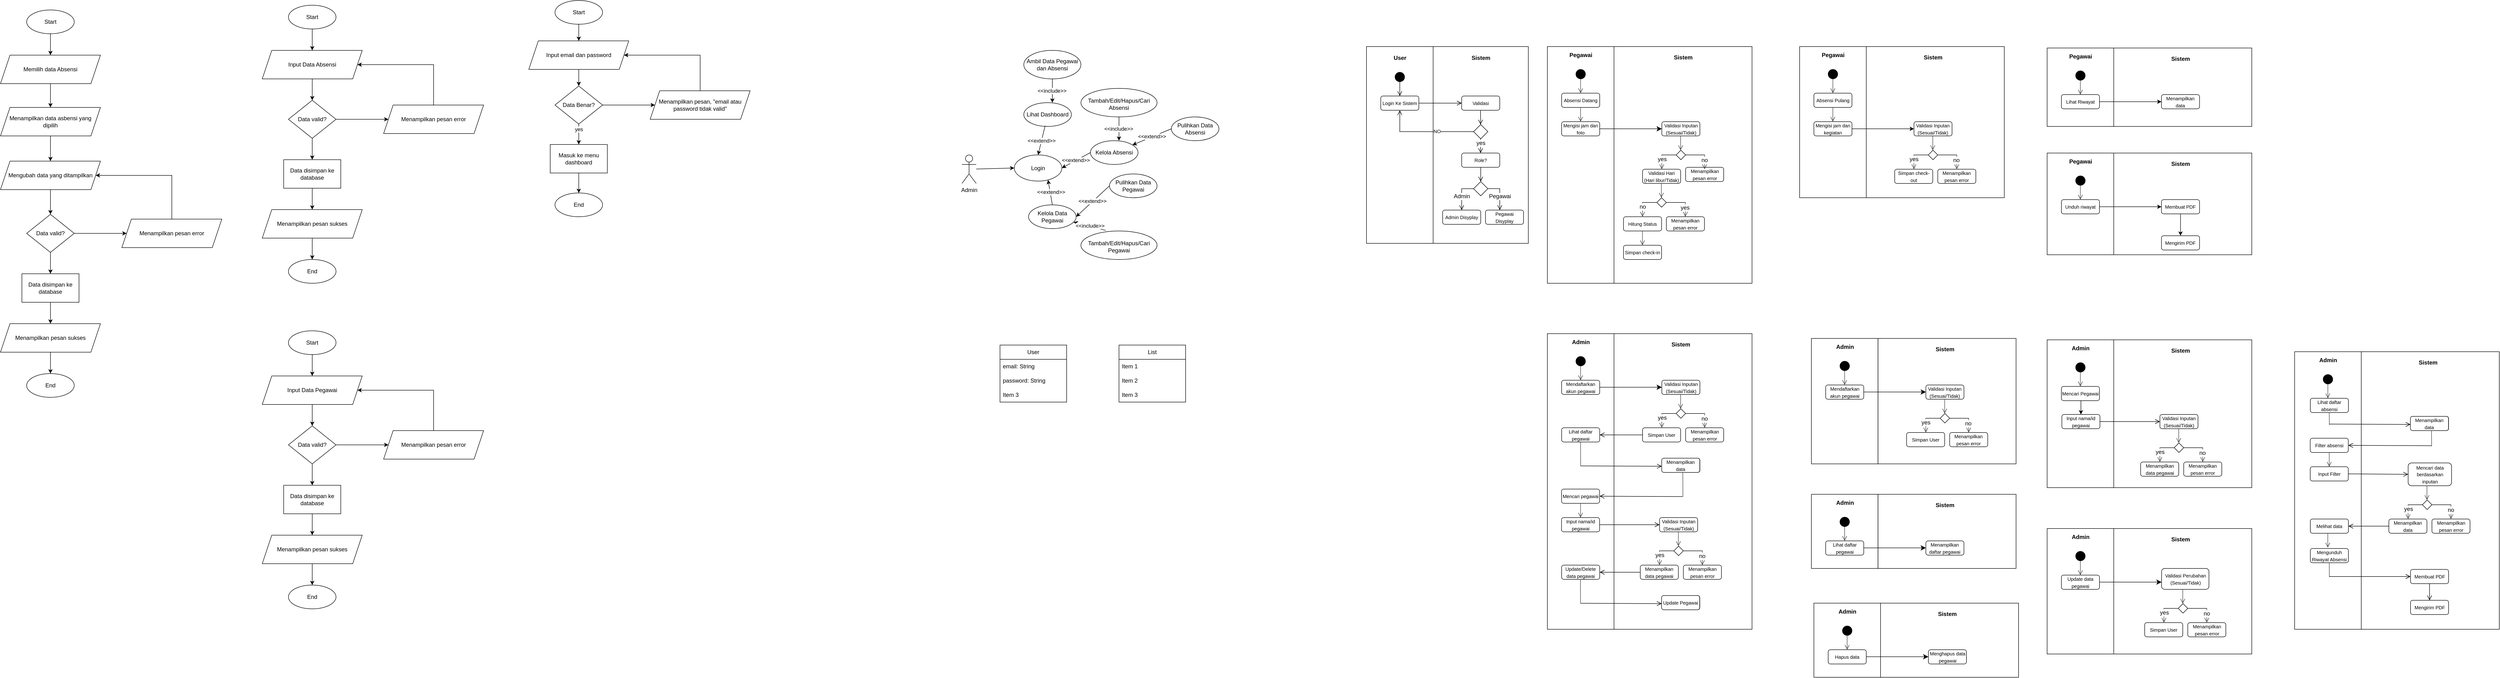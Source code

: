 <mxfile version="27.0.1">
  <diagram name="Page-1" id="Yv0Tl1XHFK00WdUaMiFT">
    <mxGraphModel dx="4570" dy="929" grid="1" gridSize="10" guides="1" tooltips="1" connect="1" arrows="1" fold="1" page="1" pageScale="1" pageWidth="850" pageHeight="1100" math="0" shadow="0">
      <root>
        <mxCell id="0" />
        <mxCell id="1" parent="0" />
        <mxCell id="m5Xinrenpy1b4HEcEIEp-1" value="Admin" style="shape=umlActor;verticalLabelPosition=bottom;verticalAlign=top;html=1;outlineConnect=0;" parent="1" vertex="1">
          <mxGeometry x="110" y="380" width="30" height="60" as="geometry" />
        </mxCell>
        <mxCell id="m5Xinrenpy1b4HEcEIEp-2" value="Login" style="ellipse;whiteSpace=wrap;html=1;" parent="1" vertex="1">
          <mxGeometry x="220" y="380" width="100" height="55" as="geometry" />
        </mxCell>
        <mxCell id="m5Xinrenpy1b4HEcEIEp-4" value="" style="endArrow=classic;html=1;rounded=0;entryX=0;entryY=0.5;entryDx=0;entryDy=0;" parent="1" source="m5Xinrenpy1b4HEcEIEp-1" target="m5Xinrenpy1b4HEcEIEp-2" edge="1">
          <mxGeometry width="50" height="50" relative="1" as="geometry">
            <mxPoint x="380" y="580" as="sourcePoint" />
            <mxPoint x="430" y="530" as="targetPoint" />
          </mxGeometry>
        </mxCell>
        <mxCell id="m5Xinrenpy1b4HEcEIEp-5" value="Lihat Dashboard" style="ellipse;whiteSpace=wrap;html=1;" parent="1" vertex="1">
          <mxGeometry x="240" y="270" width="100" height="50" as="geometry" />
        </mxCell>
        <mxCell id="m5Xinrenpy1b4HEcEIEp-6" value="Ambil Data Pegawai dan Absensi" style="ellipse;whiteSpace=wrap;html=1;" parent="1" vertex="1">
          <mxGeometry x="240" y="160" width="120" height="60" as="geometry" />
        </mxCell>
        <mxCell id="m5Xinrenpy1b4HEcEIEp-7" value="Kelola Absensi" style="ellipse;whiteSpace=wrap;html=1;" parent="1" vertex="1">
          <mxGeometry x="380" y="350" width="100" height="50" as="geometry" />
        </mxCell>
        <mxCell id="m5Xinrenpy1b4HEcEIEp-8" value="&lt;table&gt;&lt;tbody&gt;&lt;tr&gt;&lt;td data-col-size=&quot;sm&quot; data-end=&quot;1503&quot; data-start=&quot;1487&quot;&gt;&lt;/td&gt;&lt;/tr&gt;&lt;/tbody&gt;&lt;/table&gt;&lt;table&gt;&lt;tbody&gt;&lt;tr&gt;&lt;td data-col-size=&quot;sm&quot; data-end=&quot;1542&quot; data-start=&quot;1503&quot;&gt;Tambah/Edit/Hapus/Cari Absensi&lt;/td&gt;&lt;/tr&gt;&lt;/tbody&gt;&lt;/table&gt;" style="ellipse;whiteSpace=wrap;html=1;" parent="1" vertex="1">
          <mxGeometry x="360" y="240" width="160" height="60" as="geometry" />
        </mxCell>
        <mxCell id="m5Xinrenpy1b4HEcEIEp-9" value="Pulihkan Data Absensi" style="ellipse;whiteSpace=wrap;html=1;" parent="1" vertex="1">
          <mxGeometry x="550" y="300" width="100" height="50" as="geometry" />
        </mxCell>
        <mxCell id="m5Xinrenpy1b4HEcEIEp-10" value="Kelola Data Pegawai" style="ellipse;whiteSpace=wrap;html=1;" parent="1" vertex="1">
          <mxGeometry x="250" y="485" width="100" height="50" as="geometry" />
        </mxCell>
        <mxCell id="m5Xinrenpy1b4HEcEIEp-11" value="Pulihkan Data Pegawai" style="ellipse;whiteSpace=wrap;html=1;" parent="1" vertex="1">
          <mxGeometry x="420" y="420" width="100" height="50" as="geometry" />
        </mxCell>
        <mxCell id="m5Xinrenpy1b4HEcEIEp-12" value="&lt;table&gt;&lt;tbody&gt;&lt;tr&gt;&lt;td data-col-size=&quot;sm&quot; data-end=&quot;1503&quot; data-start=&quot;1487&quot;&gt;&lt;/td&gt;&lt;/tr&gt;&lt;/tbody&gt;&lt;/table&gt;&lt;table&gt;&lt;tbody&gt;&lt;tr&gt;&lt;td data-col-size=&quot;sm&quot; data-end=&quot;1542&quot; data-start=&quot;1503&quot;&gt;Tambah/Edit/Hapus/Cari Pegawai&lt;/td&gt;&lt;/tr&gt;&lt;/tbody&gt;&lt;/table&gt;" style="ellipse;whiteSpace=wrap;html=1;" parent="1" vertex="1">
          <mxGeometry x="360" y="540" width="160" height="60" as="geometry" />
        </mxCell>
        <mxCell id="m5Xinrenpy1b4HEcEIEp-13" value="" style="endArrow=classic;html=1;rounded=0;exitX=0.448;exitY=0.97;exitDx=0;exitDy=0;exitPerimeter=0;entryX=0.5;entryY=0;entryDx=0;entryDy=0;" parent="1" source="m5Xinrenpy1b4HEcEIEp-5" target="m5Xinrenpy1b4HEcEIEp-2" edge="1">
          <mxGeometry width="50" height="50" relative="1" as="geometry">
            <mxPoint x="220" y="390" as="sourcePoint" />
            <mxPoint x="270" y="340" as="targetPoint" />
          </mxGeometry>
        </mxCell>
        <mxCell id="m5Xinrenpy1b4HEcEIEp-14" value="&amp;lt;&amp;lt;extend&amp;gt;&amp;gt;" style="edgeLabel;html=1;align=center;verticalAlign=middle;resizable=0;points=[];" parent="m5Xinrenpy1b4HEcEIEp-13" vertex="1" connectable="0">
          <mxGeometry x="0.008" y="-1" relative="1" as="geometry">
            <mxPoint as="offset" />
          </mxGeometry>
        </mxCell>
        <mxCell id="m5Xinrenpy1b4HEcEIEp-15" value="" style="endArrow=classic;html=1;rounded=0;exitX=0;exitY=0.5;exitDx=0;exitDy=0;entryX=1;entryY=0.5;entryDx=0;entryDy=0;" parent="1" source="m5Xinrenpy1b4HEcEIEp-7" target="m5Xinrenpy1b4HEcEIEp-2" edge="1">
          <mxGeometry width="50" height="50" relative="1" as="geometry">
            <mxPoint x="370" y="379.5" as="sourcePoint" />
            <mxPoint x="310" y="440.5" as="targetPoint" />
          </mxGeometry>
        </mxCell>
        <mxCell id="m5Xinrenpy1b4HEcEIEp-16" value="&amp;lt;&amp;lt;extend&amp;gt;&amp;gt;" style="edgeLabel;html=1;align=center;verticalAlign=middle;resizable=0;points=[];" parent="m5Xinrenpy1b4HEcEIEp-15" vertex="1" connectable="0">
          <mxGeometry x="0.008" y="-1" relative="1" as="geometry">
            <mxPoint as="offset" />
          </mxGeometry>
        </mxCell>
        <mxCell id="m5Xinrenpy1b4HEcEIEp-17" value="" style="endArrow=classic;html=1;rounded=0;exitX=0.5;exitY=0;exitDx=0;exitDy=0;entryX=0.709;entryY=0.956;entryDx=0;entryDy=0;entryPerimeter=0;" parent="1" source="m5Xinrenpy1b4HEcEIEp-10" target="m5Xinrenpy1b4HEcEIEp-2" edge="1">
          <mxGeometry width="50" height="50" relative="1" as="geometry">
            <mxPoint x="420" y="405" as="sourcePoint" />
            <mxPoint x="330" y="418" as="targetPoint" />
          </mxGeometry>
        </mxCell>
        <mxCell id="m5Xinrenpy1b4HEcEIEp-18" value="&amp;lt;&amp;lt;extend&amp;gt;&amp;gt;" style="edgeLabel;html=1;align=center;verticalAlign=middle;resizable=0;points=[];" parent="m5Xinrenpy1b4HEcEIEp-17" vertex="1" connectable="0">
          <mxGeometry x="0.008" y="-1" relative="1" as="geometry">
            <mxPoint as="offset" />
          </mxGeometry>
        </mxCell>
        <mxCell id="m5Xinrenpy1b4HEcEIEp-19" value="" style="endArrow=classic;html=1;rounded=0;exitX=0.5;exitY=1;exitDx=0;exitDy=0;entryX=0.6;entryY=0;entryDx=0;entryDy=0;entryPerimeter=0;" parent="1" source="m5Xinrenpy1b4HEcEIEp-6" target="m5Xinrenpy1b4HEcEIEp-5" edge="1">
          <mxGeometry width="50" height="50" relative="1" as="geometry">
            <mxPoint x="349" y="200" as="sourcePoint" />
            <mxPoint x="290" y="261" as="targetPoint" />
          </mxGeometry>
        </mxCell>
        <mxCell id="m5Xinrenpy1b4HEcEIEp-20" value="&amp;lt;&amp;lt;include&amp;gt;&amp;gt;" style="edgeLabel;html=1;align=center;verticalAlign=middle;resizable=0;points=[];" parent="m5Xinrenpy1b4HEcEIEp-19" vertex="1" connectable="0">
          <mxGeometry x="0.008" y="-1" relative="1" as="geometry">
            <mxPoint as="offset" />
          </mxGeometry>
        </mxCell>
        <mxCell id="m5Xinrenpy1b4HEcEIEp-22" value="" style="endArrow=classic;html=1;rounded=0;entryX=0.6;entryY=0;entryDx=0;entryDy=0;entryPerimeter=0;" parent="1" source="m5Xinrenpy1b4HEcEIEp-8" target="m5Xinrenpy1b4HEcEIEp-7" edge="1">
          <mxGeometry width="50" height="50" relative="1" as="geometry">
            <mxPoint x="427" y="241" as="sourcePoint" />
            <mxPoint x="370" y="280" as="targetPoint" />
          </mxGeometry>
        </mxCell>
        <mxCell id="m5Xinrenpy1b4HEcEIEp-23" value="&amp;lt;&amp;lt;include&amp;gt;&amp;gt;" style="edgeLabel;html=1;align=center;verticalAlign=middle;resizable=0;points=[];" parent="m5Xinrenpy1b4HEcEIEp-22" vertex="1" connectable="0">
          <mxGeometry x="0.008" y="-1" relative="1" as="geometry">
            <mxPoint as="offset" />
          </mxGeometry>
        </mxCell>
        <mxCell id="m5Xinrenpy1b4HEcEIEp-24" value="" style="endArrow=classic;html=1;rounded=0;exitX=0.326;exitY=-0.02;exitDx=0;exitDy=0;exitPerimeter=0;" parent="1" source="m5Xinrenpy1b4HEcEIEp-12" target="m5Xinrenpy1b4HEcEIEp-10" edge="1">
          <mxGeometry width="50" height="50" relative="1" as="geometry">
            <mxPoint x="528" y="319" as="sourcePoint" />
            <mxPoint x="480" y="380" as="targetPoint" />
          </mxGeometry>
        </mxCell>
        <mxCell id="m5Xinrenpy1b4HEcEIEp-25" value="&amp;lt;&amp;lt;include&amp;gt;&amp;gt;" style="edgeLabel;html=1;align=center;verticalAlign=middle;resizable=0;points=[];" parent="m5Xinrenpy1b4HEcEIEp-24" vertex="1" connectable="0">
          <mxGeometry x="0.008" y="-1" relative="1" as="geometry">
            <mxPoint as="offset" />
          </mxGeometry>
        </mxCell>
        <mxCell id="m5Xinrenpy1b4HEcEIEp-26" value="" style="endArrow=classic;html=1;rounded=0;exitX=0;exitY=0.5;exitDx=0;exitDy=0;entryX=1;entryY=0.5;entryDx=0;entryDy=0;" parent="1" source="m5Xinrenpy1b4HEcEIEp-11" target="m5Xinrenpy1b4HEcEIEp-10" edge="1">
          <mxGeometry width="50" height="50" relative="1" as="geometry">
            <mxPoint x="338" y="491" as="sourcePoint" />
            <mxPoint x="301" y="443" as="targetPoint" />
          </mxGeometry>
        </mxCell>
        <mxCell id="m5Xinrenpy1b4HEcEIEp-27" value="&amp;lt;&amp;lt;extend&amp;gt;&amp;gt;" style="edgeLabel;html=1;align=center;verticalAlign=middle;resizable=0;points=[];" parent="m5Xinrenpy1b4HEcEIEp-26" vertex="1" connectable="0">
          <mxGeometry x="0.008" y="-1" relative="1" as="geometry">
            <mxPoint as="offset" />
          </mxGeometry>
        </mxCell>
        <mxCell id="m5Xinrenpy1b4HEcEIEp-28" value="" style="endArrow=classic;html=1;rounded=0;exitX=0;exitY=0.5;exitDx=0;exitDy=0;" parent="1" source="m5Xinrenpy1b4HEcEIEp-9" target="m5Xinrenpy1b4HEcEIEp-7" edge="1">
          <mxGeometry width="50" height="50" relative="1" as="geometry">
            <mxPoint x="338" y="491" as="sourcePoint" />
            <mxPoint x="301" y="443" as="targetPoint" />
          </mxGeometry>
        </mxCell>
        <mxCell id="m5Xinrenpy1b4HEcEIEp-29" value="&amp;lt;&amp;lt;extend&amp;gt;&amp;gt;" style="edgeLabel;html=1;align=center;verticalAlign=middle;resizable=0;points=[];" parent="m5Xinrenpy1b4HEcEIEp-28" vertex="1" connectable="0">
          <mxGeometry x="0.008" y="-1" relative="1" as="geometry">
            <mxPoint as="offset" />
          </mxGeometry>
        </mxCell>
        <mxCell id="m5Xinrenpy1b4HEcEIEp-30" value="List" style="swimlane;fontStyle=0;childLayout=stackLayout;horizontal=1;startSize=30;horizontalStack=0;resizeParent=1;resizeParentMax=0;resizeLast=0;collapsible=1;marginBottom=0;whiteSpace=wrap;html=1;" parent="1" vertex="1">
          <mxGeometry x="440" y="780" width="140" height="120" as="geometry" />
        </mxCell>
        <mxCell id="m5Xinrenpy1b4HEcEIEp-31" value="Item 1" style="text;strokeColor=none;fillColor=none;align=left;verticalAlign=middle;spacingLeft=4;spacingRight=4;overflow=hidden;points=[[0,0.5],[1,0.5]];portConstraint=eastwest;rotatable=0;whiteSpace=wrap;html=1;" parent="m5Xinrenpy1b4HEcEIEp-30" vertex="1">
          <mxGeometry y="30" width="140" height="30" as="geometry" />
        </mxCell>
        <mxCell id="m5Xinrenpy1b4HEcEIEp-32" value="Item 2" style="text;strokeColor=none;fillColor=none;align=left;verticalAlign=middle;spacingLeft=4;spacingRight=4;overflow=hidden;points=[[0,0.5],[1,0.5]];portConstraint=eastwest;rotatable=0;whiteSpace=wrap;html=1;" parent="m5Xinrenpy1b4HEcEIEp-30" vertex="1">
          <mxGeometry y="60" width="140" height="30" as="geometry" />
        </mxCell>
        <mxCell id="m5Xinrenpy1b4HEcEIEp-33" value="Item 3" style="text;strokeColor=none;fillColor=none;align=left;verticalAlign=middle;spacingLeft=4;spacingRight=4;overflow=hidden;points=[[0,0.5],[1,0.5]];portConstraint=eastwest;rotatable=0;whiteSpace=wrap;html=1;" parent="m5Xinrenpy1b4HEcEIEp-30" vertex="1">
          <mxGeometry y="90" width="140" height="30" as="geometry" />
        </mxCell>
        <mxCell id="m5Xinrenpy1b4HEcEIEp-35" value="User" style="swimlane;fontStyle=0;childLayout=stackLayout;horizontal=1;startSize=30;horizontalStack=0;resizeParent=1;resizeParentMax=0;resizeLast=0;collapsible=1;marginBottom=0;whiteSpace=wrap;html=1;" parent="1" vertex="1">
          <mxGeometry x="190" y="780" width="140" height="120" as="geometry" />
        </mxCell>
        <mxCell id="m5Xinrenpy1b4HEcEIEp-36" value="email: String" style="text;strokeColor=none;fillColor=none;align=left;verticalAlign=middle;spacingLeft=4;spacingRight=4;overflow=hidden;points=[[0,0.5],[1,0.5]];portConstraint=eastwest;rotatable=0;whiteSpace=wrap;html=1;" parent="m5Xinrenpy1b4HEcEIEp-35" vertex="1">
          <mxGeometry y="30" width="140" height="30" as="geometry" />
        </mxCell>
        <mxCell id="m5Xinrenpy1b4HEcEIEp-37" value="password: String" style="text;strokeColor=none;fillColor=none;align=left;verticalAlign=middle;spacingLeft=4;spacingRight=4;overflow=hidden;points=[[0,0.5],[1,0.5]];portConstraint=eastwest;rotatable=0;whiteSpace=wrap;html=1;" parent="m5Xinrenpy1b4HEcEIEp-35" vertex="1">
          <mxGeometry y="60" width="140" height="30" as="geometry" />
        </mxCell>
        <mxCell id="m5Xinrenpy1b4HEcEIEp-38" value="Item 3" style="text;strokeColor=none;fillColor=none;align=left;verticalAlign=middle;spacingLeft=4;spacingRight=4;overflow=hidden;points=[[0,0.5],[1,0.5]];portConstraint=eastwest;rotatable=0;whiteSpace=wrap;html=1;" parent="m5Xinrenpy1b4HEcEIEp-35" vertex="1">
          <mxGeometry y="90" width="140" height="30" as="geometry" />
        </mxCell>
        <mxCell id="0dSPZriXZC8QqvjGXmse-3" value="" style="verticalLabelPosition=bottom;verticalAlign=top;html=1;shape=mxgraph.basic.rect;fillColor2=none;strokeWidth=1;size=20;indent=5;movable=1;resizable=1;rotatable=1;deletable=1;editable=1;locked=0;connectable=1;" parent="1" vertex="1">
          <mxGeometry x="1340" y="152" width="140" height="498" as="geometry" />
        </mxCell>
        <mxCell id="0dSPZriXZC8QqvjGXmse-5" value="" style="verticalLabelPosition=bottom;verticalAlign=top;html=1;shape=mxgraph.basic.rect;fillColor2=none;strokeWidth=1;size=20;indent=5;movable=1;resizable=1;rotatable=1;deletable=1;editable=1;locked=0;connectable=1;" parent="1" vertex="1">
          <mxGeometry x="1480" y="152" width="290" height="498" as="geometry" />
        </mxCell>
        <mxCell id="0dSPZriXZC8QqvjGXmse-6" value="&lt;font style=&quot;font-size: 12px;&quot;&gt;Pegawai&lt;/font&gt;" style="text;strokeColor=none;fillColor=none;html=1;fontSize=24;fontStyle=1;verticalAlign=middle;align=center;" parent="1" vertex="1">
          <mxGeometry x="1360" y="146" width="100" height="40" as="geometry" />
        </mxCell>
        <mxCell id="0dSPZriXZC8QqvjGXmse-8" value="&lt;font style=&quot;font-size: 12px;&quot;&gt;Sistem&lt;/font&gt;" style="text;strokeColor=none;fillColor=none;html=1;fontSize=24;fontStyle=1;verticalAlign=middle;align=center;" parent="1" vertex="1">
          <mxGeometry x="1575" y="156" width="100" height="30" as="geometry" />
        </mxCell>
        <mxCell id="0dSPZriXZC8QqvjGXmse-13" value="&lt;p style=&quot;white-space-collapse: preserve;&quot; dir=&quot;auto&quot;&gt;&lt;font style=&quot;font-size: 10px;&quot;&gt;Absensi Datang&lt;/font&gt;&lt;/p&gt;" style="rounded=1;whiteSpace=wrap;html=1;" parent="1" vertex="1">
          <mxGeometry x="1370" y="250" width="80" height="30" as="geometry" />
        </mxCell>
        <mxCell id="0dSPZriXZC8QqvjGXmse-137" style="edgeStyle=none;curved=1;rounded=0;orthogonalLoop=1;jettySize=auto;html=1;exitX=1;exitY=0.5;exitDx=0;exitDy=0;fontSize=12;startSize=8;endSize=8;" parent="1" source="0dSPZriXZC8QqvjGXmse-16" target="0dSPZriXZC8QqvjGXmse-126" edge="1">
          <mxGeometry relative="1" as="geometry" />
        </mxCell>
        <mxCell id="0dSPZriXZC8QqvjGXmse-16" value="&lt;p style=&quot;white-space-collapse: preserve;&quot; dir=&quot;auto&quot;&gt;&lt;font style=&quot;font-size: 10px;&quot;&gt;Mengisi jam dan foto&lt;/font&gt;&lt;/p&gt;" style="rounded=1;whiteSpace=wrap;html=1;" parent="1" vertex="1">
          <mxGeometry x="1370" y="310" width="80" height="30" as="geometry" />
        </mxCell>
        <mxCell id="0dSPZriXZC8QqvjGXmse-19" style="edgeStyle=none;curved=1;rounded=0;orthogonalLoop=1;jettySize=auto;html=1;exitX=0.5;exitY=1;exitDx=0;exitDy=0;entryX=0.5;entryY=0;entryDx=0;entryDy=0;fontSize=12;startSize=8;endSize=8;endArrow=open;endFill=0;strokeColor=light-dark(#404040, #ededed);" parent="1" edge="1">
          <mxGeometry relative="1" as="geometry">
            <mxPoint x="1409.8" y="280" as="sourcePoint" />
            <mxPoint x="1409.8" y="310" as="targetPoint" />
          </mxGeometry>
        </mxCell>
        <mxCell id="0dSPZriXZC8QqvjGXmse-67" value="" style="verticalLabelPosition=bottom;verticalAlign=top;html=1;shape=mxgraph.basic.rect;fillColor2=none;strokeWidth=1;size=20;indent=5;movable=1;resizable=1;rotatable=1;deletable=1;editable=1;locked=0;connectable=1;" parent="1" vertex="1">
          <mxGeometry x="960" y="152" width="140" height="414" as="geometry" />
        </mxCell>
        <mxCell id="0dSPZriXZC8QqvjGXmse-68" value="" style="verticalLabelPosition=bottom;verticalAlign=top;html=1;shape=mxgraph.basic.rect;fillColor2=none;strokeWidth=1;size=20;indent=5;movable=1;resizable=1;rotatable=1;deletable=1;editable=1;locked=0;connectable=1;" parent="1" vertex="1">
          <mxGeometry x="1100" y="152" width="200" height="414" as="geometry" />
        </mxCell>
        <mxCell id="0dSPZriXZC8QqvjGXmse-69" value="&lt;font style=&quot;font-size: 12px;&quot;&gt;User&lt;/font&gt;" style="text;strokeColor=none;fillColor=none;html=1;fontSize=24;fontStyle=1;verticalAlign=middle;align=center;" parent="1" vertex="1">
          <mxGeometry x="980" y="152" width="100" height="40" as="geometry" />
        </mxCell>
        <mxCell id="0dSPZriXZC8QqvjGXmse-70" value="&lt;font style=&quot;font-size: 12px;&quot;&gt;Sistem&lt;/font&gt;" style="text;strokeColor=none;fillColor=none;html=1;fontSize=24;fontStyle=1;verticalAlign=middle;align=center;" parent="1" vertex="1">
          <mxGeometry x="1150" y="152" width="100" height="40" as="geometry" />
        </mxCell>
        <mxCell id="0dSPZriXZC8QqvjGXmse-73" style="edgeStyle=none;curved=1;rounded=0;orthogonalLoop=1;jettySize=auto;html=1;exitX=0.5;exitY=1;exitDx=0;exitDy=0;entryX=0.5;entryY=0;entryDx=0;entryDy=0;fontSize=12;startSize=8;endSize=8;endArrow=open;endFill=0;" parent="1" source="0dSPZriXZC8QqvjGXmse-71" target="0dSPZriXZC8QqvjGXmse-72" edge="1">
          <mxGeometry relative="1" as="geometry" />
        </mxCell>
        <mxCell id="0dSPZriXZC8QqvjGXmse-71" value="" style="ellipse;whiteSpace=wrap;html=1;aspect=fixed;gradientColor=none;fillColor=#000000;fillStyle=solid;gradientDirection=north;" parent="1" vertex="1">
          <mxGeometry x="1020" y="206" width="20" height="20" as="geometry" />
        </mxCell>
        <mxCell id="0dSPZriXZC8QqvjGXmse-78" style="edgeStyle=none;curved=1;rounded=0;orthogonalLoop=1;jettySize=auto;html=1;exitX=1;exitY=0.5;exitDx=0;exitDy=0;entryX=0;entryY=0.5;entryDx=0;entryDy=0;fontSize=12;startSize=8;endSize=8;endArrow=open;endFill=0;" parent="1" source="0dSPZriXZC8QqvjGXmse-72" target="0dSPZriXZC8QqvjGXmse-74" edge="1">
          <mxGeometry relative="1" as="geometry" />
        </mxCell>
        <mxCell id="0dSPZriXZC8QqvjGXmse-72" value="&lt;p style=&quot;white-space-collapse: preserve;&quot; dir=&quot;auto&quot;&gt;&lt;font style=&quot;font-size: 10px;&quot;&gt;Login Ke Sistem&lt;/font&gt;&lt;/p&gt;" style="rounded=1;whiteSpace=wrap;html=1;" parent="1" vertex="1">
          <mxGeometry x="990" y="256" width="80" height="30" as="geometry" />
        </mxCell>
        <mxCell id="0dSPZriXZC8QqvjGXmse-74" value="&lt;p style=&quot;white-space-collapse: preserve;&quot; dir=&quot;auto&quot;&gt;&lt;font style=&quot;font-size: 10px;&quot;&gt;Validasi&lt;/font&gt;&lt;/p&gt;" style="rounded=1;whiteSpace=wrap;html=1;" parent="1" vertex="1">
          <mxGeometry x="1160" y="256" width="80" height="30" as="geometry" />
        </mxCell>
        <mxCell id="0dSPZriXZC8QqvjGXmse-75" value="" style="rhombus;whiteSpace=wrap;html=1;" parent="1" vertex="1">
          <mxGeometry x="1185" y="316" width="30" height="30" as="geometry" />
        </mxCell>
        <mxCell id="0dSPZriXZC8QqvjGXmse-76" style="edgeStyle=none;curved=1;rounded=0;orthogonalLoop=1;jettySize=auto;html=1;exitX=0.5;exitY=1;exitDx=0;exitDy=0;entryX=0.5;entryY=0;entryDx=0;entryDy=0;fontSize=12;startSize=8;endSize=8;endArrow=open;endFill=0;" parent="1" edge="1">
          <mxGeometry relative="1" as="geometry">
            <mxPoint x="1199.66" y="286" as="sourcePoint" />
            <mxPoint x="1199.66" y="316" as="targetPoint" />
          </mxGeometry>
        </mxCell>
        <mxCell id="0dSPZriXZC8QqvjGXmse-81" value="" style="endArrow=none;html=1;rounded=0;fontSize=12;startSize=8;endSize=8;curved=1;entryX=0;entryY=0.5;entryDx=0;entryDy=0;" parent="1" target="0dSPZriXZC8QqvjGXmse-75" edge="1">
          <mxGeometry width="50" height="50" relative="1" as="geometry">
            <mxPoint x="1029.5" y="331" as="sourcePoint" />
            <mxPoint x="1164" y="331" as="targetPoint" />
          </mxGeometry>
        </mxCell>
        <mxCell id="0dSPZriXZC8QqvjGXmse-83" value="&lt;font style=&quot;font-size: 10px;&quot;&gt;NO&lt;/font&gt;" style="edgeLabel;html=1;align=center;verticalAlign=middle;resizable=0;points=[];fontSize=12;" parent="0dSPZriXZC8QqvjGXmse-81" vertex="1" connectable="0">
          <mxGeometry x="-0.0" y="1" relative="1" as="geometry">
            <mxPoint as="offset" />
          </mxGeometry>
        </mxCell>
        <mxCell id="0dSPZriXZC8QqvjGXmse-82" value="" style="endArrow=open;html=1;rounded=0;fontSize=12;startSize=8;endSize=8;curved=1;endFill=0;" parent="1" edge="1">
          <mxGeometry width="50" height="50" relative="1" as="geometry">
            <mxPoint x="1030" y="331" as="sourcePoint" />
            <mxPoint x="1030" y="286" as="targetPoint" />
          </mxGeometry>
        </mxCell>
        <mxCell id="0dSPZriXZC8QqvjGXmse-84" style="edgeStyle=none;curved=1;rounded=0;orthogonalLoop=1;jettySize=auto;html=1;exitX=0.5;exitY=1;exitDx=0;exitDy=0;entryX=0.5;entryY=0;entryDx=0;entryDy=0;fontSize=12;startSize=8;endSize=8;endArrow=open;endFill=0;" parent="1" edge="1">
          <mxGeometry relative="1" as="geometry">
            <mxPoint x="1199.71" y="346" as="sourcePoint" />
            <mxPoint x="1199.71" y="376" as="targetPoint" />
          </mxGeometry>
        </mxCell>
        <mxCell id="0dSPZriXZC8QqvjGXmse-86" value="yes" style="edgeLabel;html=1;align=center;verticalAlign=middle;resizable=0;points=[];fontSize=12;" parent="0dSPZriXZC8QqvjGXmse-84" vertex="1" connectable="0">
          <mxGeometry x="-0.385" relative="1" as="geometry">
            <mxPoint as="offset" />
          </mxGeometry>
        </mxCell>
        <mxCell id="0dSPZriXZC8QqvjGXmse-88" style="edgeStyle=none;curved=1;rounded=0;orthogonalLoop=1;jettySize=auto;html=1;exitX=0.5;exitY=1;exitDx=0;exitDy=0;entryX=0.5;entryY=0;entryDx=0;entryDy=0;fontSize=12;startSize=8;endSize=8;endArrow=open;endFill=0;" parent="1" source="0dSPZriXZC8QqvjGXmse-85" target="0dSPZriXZC8QqvjGXmse-87" edge="1">
          <mxGeometry relative="1" as="geometry" />
        </mxCell>
        <mxCell id="0dSPZriXZC8QqvjGXmse-85" value="&lt;p style=&quot;white-space-collapse: preserve;&quot; dir=&quot;auto&quot;&gt;&lt;font style=&quot;font-size: 10px;&quot;&gt;Role?&lt;/font&gt;&lt;/p&gt;" style="rounded=1;whiteSpace=wrap;html=1;" parent="1" vertex="1">
          <mxGeometry x="1160" y="376" width="80" height="30" as="geometry" />
        </mxCell>
        <mxCell id="0dSPZriXZC8QqvjGXmse-87" value="" style="rhombus;whiteSpace=wrap;html=1;" parent="1" vertex="1">
          <mxGeometry x="1185" y="436" width="30" height="30" as="geometry" />
        </mxCell>
        <mxCell id="0dSPZriXZC8QqvjGXmse-89" value="&lt;p style=&quot;white-space-collapse: preserve;&quot; dir=&quot;auto&quot;&gt;&lt;font style=&quot;font-size: 10px;&quot;&gt;Admin Disyplay&lt;/font&gt;&lt;/p&gt;" style="rounded=1;whiteSpace=wrap;html=1;" parent="1" vertex="1">
          <mxGeometry x="1120" y="496" width="80" height="30" as="geometry" />
        </mxCell>
        <mxCell id="0dSPZriXZC8QqvjGXmse-90" value="&lt;p style=&quot;white-space-collapse: preserve;&quot; dir=&quot;auto&quot;&gt;&lt;font style=&quot;font-size: 10px;&quot;&gt;Pegawai Disyplay&lt;/font&gt;&lt;/p&gt;" style="rounded=1;whiteSpace=wrap;html=1;" parent="1" vertex="1">
          <mxGeometry x="1210" y="496" width="80" height="30" as="geometry" />
        </mxCell>
        <mxCell id="0dSPZriXZC8QqvjGXmse-92" value="" style="endArrow=none;html=1;rounded=0;fontSize=12;startSize=8;endSize=8;curved=1;entryX=0;entryY=0.5;entryDx=0;entryDy=0;" parent="1" target="0dSPZriXZC8QqvjGXmse-87" edge="1">
          <mxGeometry width="50" height="50" relative="1" as="geometry">
            <mxPoint x="1160" y="451" as="sourcePoint" />
            <mxPoint x="1185" y="407" as="targetPoint" />
          </mxGeometry>
        </mxCell>
        <mxCell id="0dSPZriXZC8QqvjGXmse-93" value="" style="endArrow=open;html=1;rounded=0;fontSize=12;startSize=8;endSize=8;curved=1;entryX=0.5;entryY=0;entryDx=0;entryDy=0;endFill=0;" parent="1" target="0dSPZriXZC8QqvjGXmse-89" edge="1">
          <mxGeometry width="50" height="50" relative="1" as="geometry">
            <mxPoint x="1160" y="450.5" as="sourcePoint" />
            <mxPoint x="1250" y="446" as="targetPoint" />
          </mxGeometry>
        </mxCell>
        <mxCell id="0dSPZriXZC8QqvjGXmse-96" value="Admin" style="edgeLabel;html=1;align=center;verticalAlign=middle;resizable=0;points=[];fontSize=12;" parent="0dSPZriXZC8QqvjGXmse-93" vertex="1" connectable="0">
          <mxGeometry x="-0.294" relative="1" as="geometry">
            <mxPoint as="offset" />
          </mxGeometry>
        </mxCell>
        <mxCell id="0dSPZriXZC8QqvjGXmse-94" value="" style="endArrow=none;html=1;rounded=0;fontSize=12;startSize=8;endSize=8;curved=1;entryX=0;entryY=0.5;entryDx=0;entryDy=0;" parent="1" edge="1">
          <mxGeometry width="50" height="50" relative="1" as="geometry">
            <mxPoint x="1215" y="450.9" as="sourcePoint" />
            <mxPoint x="1240" y="450.9" as="targetPoint" />
          </mxGeometry>
        </mxCell>
        <mxCell id="0dSPZriXZC8QqvjGXmse-95" value="" style="endArrow=open;html=1;rounded=0;fontSize=12;startSize=8;endSize=8;curved=1;entryX=0.5;entryY=0;entryDx=0;entryDy=0;endFill=0;" parent="1" edge="1">
          <mxGeometry width="50" height="50" relative="1" as="geometry">
            <mxPoint x="1240" y="450.5" as="sourcePoint" />
            <mxPoint x="1240" y="496" as="targetPoint" />
          </mxGeometry>
        </mxCell>
        <mxCell id="0dSPZriXZC8QqvjGXmse-97" value="Pegawai" style="edgeLabel;html=1;align=center;verticalAlign=middle;resizable=0;points=[];fontSize=12;" parent="0dSPZriXZC8QqvjGXmse-95" vertex="1" connectable="0">
          <mxGeometry x="-0.294" relative="1" as="geometry">
            <mxPoint as="offset" />
          </mxGeometry>
        </mxCell>
        <mxCell id="0dSPZriXZC8QqvjGXmse-99" value="" style="ellipse;whiteSpace=wrap;html=1;aspect=fixed;gradientColor=none;fillColor=#000000;fillStyle=solid;gradientDirection=north;" parent="1" vertex="1">
          <mxGeometry x="1400" y="200" width="20" height="20" as="geometry" />
        </mxCell>
        <mxCell id="0dSPZriXZC8QqvjGXmse-100" style="edgeStyle=none;curved=1;rounded=0;orthogonalLoop=1;jettySize=auto;html=1;exitX=0.5;exitY=1;exitDx=0;exitDy=0;entryX=0.5;entryY=0;entryDx=0;entryDy=0;fontSize=12;startSize=8;endSize=8;endArrow=open;endFill=0;strokeColor=light-dark(#404040, #ededed);" parent="1" edge="1">
          <mxGeometry relative="1" as="geometry">
            <mxPoint x="1409.83" y="220" as="sourcePoint" />
            <mxPoint x="1409.83" y="250" as="targetPoint" />
          </mxGeometry>
        </mxCell>
        <mxCell id="0dSPZriXZC8QqvjGXmse-101" value="&lt;p style=&quot;white-space-collapse: preserve;&quot; dir=&quot;auto&quot;&gt;&lt;font style=&quot;font-size: 10px;&quot;&gt;Validasi Hari&lt;br/&gt;(Hari libur/Tidak)&lt;/font&gt;&lt;/p&gt;" style="rounded=1;whiteSpace=wrap;html=1;" parent="1" vertex="1">
          <mxGeometry x="1540" y="410" width="80" height="30" as="geometry" />
        </mxCell>
        <mxCell id="0dSPZriXZC8QqvjGXmse-102" value="&lt;p style=&quot;white-space-collapse: preserve;&quot; dir=&quot;auto&quot;&gt;&lt;font style=&quot;font-size: 10px;&quot;&gt;Hitung Status&lt;/font&gt;&lt;/p&gt;" style="rounded=1;whiteSpace=wrap;html=1;" parent="1" vertex="1">
          <mxGeometry x="1500" y="510" width="80" height="30" as="geometry" />
        </mxCell>
        <mxCell id="0dSPZriXZC8QqvjGXmse-103" style="edgeStyle=none;curved=1;rounded=0;orthogonalLoop=1;jettySize=auto;html=1;exitX=0.5;exitY=1;exitDx=0;exitDy=0;entryX=0.5;entryY=0;entryDx=0;entryDy=0;fontSize=12;startSize=8;endSize=8;endArrow=open;endFill=0;strokeColor=light-dark(#404040, #ededed);" parent="1" edge="1">
          <mxGeometry relative="1" as="geometry">
            <mxPoint x="1579.5" y="440" as="sourcePoint" />
            <mxPoint x="1579.5" y="470" as="targetPoint" />
          </mxGeometry>
        </mxCell>
        <mxCell id="0dSPZriXZC8QqvjGXmse-104" value="" style="rhombus;whiteSpace=wrap;html=1;" parent="1" vertex="1">
          <mxGeometry x="1570" y="470" width="20" height="20" as="geometry" />
        </mxCell>
        <mxCell id="0dSPZriXZC8QqvjGXmse-107" value="&lt;p style=&quot;white-space-collapse: preserve;&quot; dir=&quot;auto&quot;&gt;&lt;font style=&quot;font-size: 10px;&quot;&gt;Menampilkan pesan error&lt;/font&gt;&lt;/p&gt;" style="rounded=1;whiteSpace=wrap;html=1;" parent="1" vertex="1">
          <mxGeometry x="1590" y="510" width="80" height="30" as="geometry" />
        </mxCell>
        <mxCell id="0dSPZriXZC8QqvjGXmse-108" value="" style="endArrow=none;html=1;rounded=0;fontSize=12;startSize=8;endSize=8;curved=1;entryX=0;entryY=0.5;entryDx=0;entryDy=0;" parent="1" edge="1">
          <mxGeometry width="50" height="50" relative="1" as="geometry">
            <mxPoint x="1590" y="480" as="sourcePoint" />
            <mxPoint x="1630.5" y="480" as="targetPoint" />
          </mxGeometry>
        </mxCell>
        <mxCell id="0dSPZriXZC8QqvjGXmse-109" value="" style="endArrow=none;html=1;rounded=0;fontSize=12;startSize=8;endSize=8;curved=1;entryX=0;entryY=0.5;entryDx=0;entryDy=0;" parent="1" edge="1">
          <mxGeometry width="50" height="50" relative="1" as="geometry">
            <mxPoint x="1539.5" y="480" as="sourcePoint" />
            <mxPoint x="1570" y="480" as="targetPoint" />
          </mxGeometry>
        </mxCell>
        <mxCell id="0dSPZriXZC8QqvjGXmse-112" style="edgeStyle=none;curved=1;rounded=0;orthogonalLoop=1;jettySize=auto;html=1;exitX=0.5;exitY=1;exitDx=0;exitDy=0;entryX=0.5;entryY=0;entryDx=0;entryDy=0;fontSize=12;startSize=8;endSize=8;endArrow=open;endFill=0;strokeColor=light-dark(#404040, #ededed);" parent="1" edge="1">
          <mxGeometry relative="1" as="geometry">
            <mxPoint x="1539.88" y="480" as="sourcePoint" />
            <mxPoint x="1539.88" y="510" as="targetPoint" />
          </mxGeometry>
        </mxCell>
        <mxCell id="0dSPZriXZC8QqvjGXmse-114" value="no" style="edgeLabel;html=1;align=center;verticalAlign=middle;resizable=0;points=[];fontSize=12;" parent="0dSPZriXZC8QqvjGXmse-112" vertex="1" connectable="0">
          <mxGeometry x="-0.417" relative="1" as="geometry">
            <mxPoint as="offset" />
          </mxGeometry>
        </mxCell>
        <mxCell id="0dSPZriXZC8QqvjGXmse-113" style="edgeStyle=none;curved=1;rounded=0;orthogonalLoop=1;jettySize=auto;html=1;exitX=0.5;exitY=1;exitDx=0;exitDy=0;entryX=0.5;entryY=0;entryDx=0;entryDy=0;fontSize=12;startSize=8;endSize=8;endArrow=open;endFill=0;strokeColor=light-dark(#404040, #ededed);" parent="1" edge="1">
          <mxGeometry relative="1" as="geometry">
            <mxPoint x="1629.92" y="480" as="sourcePoint" />
            <mxPoint x="1629.92" y="510" as="targetPoint" />
          </mxGeometry>
        </mxCell>
        <mxCell id="0dSPZriXZC8QqvjGXmse-115" value="yes" style="edgeLabel;html=1;align=center;verticalAlign=middle;resizable=0;points=[];fontSize=12;" parent="0dSPZriXZC8QqvjGXmse-113" vertex="1" connectable="0">
          <mxGeometry x="-0.276" y="-1" relative="1" as="geometry">
            <mxPoint as="offset" />
          </mxGeometry>
        </mxCell>
        <mxCell id="0dSPZriXZC8QqvjGXmse-116" value="&lt;p style=&quot;white-space-collapse: preserve;&quot; dir=&quot;auto&quot;&gt;&lt;font style=&quot;font-size: 10px;&quot;&gt;Simpan check-in&lt;/font&gt;&lt;/p&gt;" style="rounded=1;whiteSpace=wrap;html=1;" parent="1" vertex="1">
          <mxGeometry x="1500" y="570" width="80" height="30" as="geometry" />
        </mxCell>
        <mxCell id="0dSPZriXZC8QqvjGXmse-117" style="edgeStyle=none;curved=1;rounded=0;orthogonalLoop=1;jettySize=auto;html=1;exitX=0.5;exitY=1;exitDx=0;exitDy=0;entryX=0.5;entryY=0;entryDx=0;entryDy=0;fontSize=12;startSize=8;endSize=8;endArrow=open;endFill=0;strokeColor=light-dark(#404040, #ededed);" parent="1" edge="1">
          <mxGeometry relative="1" as="geometry">
            <mxPoint x="1539.76" y="540" as="sourcePoint" />
            <mxPoint x="1539.76" y="570" as="targetPoint" />
          </mxGeometry>
        </mxCell>
        <mxCell id="0dSPZriXZC8QqvjGXmse-126" value="&lt;p style=&quot;white-space-collapse: preserve;&quot; dir=&quot;auto&quot;&gt;&lt;span style=&quot;font-size: 10px;&quot;&gt;Validasi Inputan&lt;br/&gt;(Sesuai/Tidak)&lt;/span&gt;&lt;/p&gt;" style="rounded=1;whiteSpace=wrap;html=1;" parent="1" vertex="1">
          <mxGeometry x="1580.5" y="310" width="80" height="30" as="geometry" />
        </mxCell>
        <mxCell id="0dSPZriXZC8QqvjGXmse-128" style="edgeStyle=none;curved=1;rounded=0;orthogonalLoop=1;jettySize=auto;html=1;exitX=0.5;exitY=1;exitDx=0;exitDy=0;entryX=0.5;entryY=0;entryDx=0;entryDy=0;fontSize=12;startSize=8;endSize=8;endArrow=open;endFill=0;strokeColor=light-dark(#404040, #ededed);" parent="1" edge="1">
          <mxGeometry relative="1" as="geometry">
            <mxPoint x="1620" y="340" as="sourcePoint" />
            <mxPoint x="1620" y="370" as="targetPoint" />
          </mxGeometry>
        </mxCell>
        <mxCell id="0dSPZriXZC8QqvjGXmse-129" value="" style="rhombus;whiteSpace=wrap;html=1;" parent="1" vertex="1">
          <mxGeometry x="1610.5" y="370" width="20" height="20" as="geometry" />
        </mxCell>
        <mxCell id="0dSPZriXZC8QqvjGXmse-130" value="&lt;p style=&quot;white-space-collapse: preserve;&quot; dir=&quot;auto&quot;&gt;&lt;font style=&quot;font-size: 10px;&quot;&gt;Menampilkan pesan error&lt;/font&gt;&lt;/p&gt;" style="rounded=1;whiteSpace=wrap;html=1;" parent="1" vertex="1">
          <mxGeometry x="1630.5" y="406" width="80" height="30" as="geometry" />
        </mxCell>
        <mxCell id="0dSPZriXZC8QqvjGXmse-131" value="" style="endArrow=none;html=1;rounded=0;fontSize=12;startSize=8;endSize=8;curved=1;entryX=0;entryY=0.5;entryDx=0;entryDy=0;" parent="1" edge="1">
          <mxGeometry width="50" height="50" relative="1" as="geometry">
            <mxPoint x="1630.5" y="380" as="sourcePoint" />
            <mxPoint x="1671" y="380" as="targetPoint" />
          </mxGeometry>
        </mxCell>
        <mxCell id="0dSPZriXZC8QqvjGXmse-132" value="" style="endArrow=none;html=1;rounded=0;fontSize=12;startSize=8;endSize=8;curved=1;entryX=0;entryY=0.5;entryDx=0;entryDy=0;" parent="1" edge="1">
          <mxGeometry width="50" height="50" relative="1" as="geometry">
            <mxPoint x="1580" y="380" as="sourcePoint" />
            <mxPoint x="1610.5" y="380" as="targetPoint" />
          </mxGeometry>
        </mxCell>
        <mxCell id="0dSPZriXZC8QqvjGXmse-133" style="edgeStyle=none;curved=1;rounded=0;orthogonalLoop=1;jettySize=auto;html=1;exitX=0.5;exitY=1;exitDx=0;exitDy=0;entryX=0.5;entryY=0;entryDx=0;entryDy=0;fontSize=12;startSize=8;endSize=8;endArrow=open;endFill=0;strokeColor=light-dark(#404040, #ededed);" parent="1" edge="1">
          <mxGeometry relative="1" as="geometry">
            <mxPoint x="1580.38" y="380" as="sourcePoint" />
            <mxPoint x="1580.38" y="410" as="targetPoint" />
          </mxGeometry>
        </mxCell>
        <mxCell id="0dSPZriXZC8QqvjGXmse-134" value="yes" style="edgeLabel;html=1;align=center;verticalAlign=middle;resizable=0;points=[];fontSize=12;" parent="0dSPZriXZC8QqvjGXmse-133" vertex="1" connectable="0">
          <mxGeometry x="-0.417" relative="1" as="geometry">
            <mxPoint as="offset" />
          </mxGeometry>
        </mxCell>
        <mxCell id="0dSPZriXZC8QqvjGXmse-135" style="edgeStyle=none;curved=1;rounded=0;orthogonalLoop=1;jettySize=auto;html=1;exitX=0.5;exitY=1;exitDx=0;exitDy=0;entryX=0.5;entryY=0;entryDx=0;entryDy=0;fontSize=12;startSize=8;endSize=8;endArrow=open;endFill=0;strokeColor=light-dark(#404040, #ededed);" parent="1" edge="1">
          <mxGeometry relative="1" as="geometry">
            <mxPoint x="1670.42" y="380" as="sourcePoint" />
            <mxPoint x="1670.42" y="410" as="targetPoint" />
          </mxGeometry>
        </mxCell>
        <mxCell id="0dSPZriXZC8QqvjGXmse-136" value="no" style="edgeLabel;html=1;align=center;verticalAlign=middle;resizable=0;points=[];fontSize=12;" parent="0dSPZriXZC8QqvjGXmse-135" vertex="1" connectable="0">
          <mxGeometry x="-0.276" y="-1" relative="1" as="geometry">
            <mxPoint as="offset" />
          </mxGeometry>
        </mxCell>
        <mxCell id="0dSPZriXZC8QqvjGXmse-164" value="" style="verticalLabelPosition=bottom;verticalAlign=top;html=1;shape=mxgraph.basic.rect;fillColor2=none;strokeWidth=1;size=20;indent=5;movable=1;resizable=1;rotatable=1;deletable=1;editable=1;locked=0;connectable=1;" parent="1" vertex="1">
          <mxGeometry x="1340" y="756" width="140" height="622" as="geometry" />
        </mxCell>
        <mxCell id="0dSPZriXZC8QqvjGXmse-165" value="" style="verticalLabelPosition=bottom;verticalAlign=top;html=1;shape=mxgraph.basic.rect;fillColor2=none;strokeWidth=1;size=20;indent=5;movable=1;resizable=1;rotatable=1;deletable=1;editable=1;locked=0;connectable=1;" parent="1" vertex="1">
          <mxGeometry x="1480" y="756" width="290" height="622" as="geometry" />
        </mxCell>
        <mxCell id="0dSPZriXZC8QqvjGXmse-166" value="&lt;font style=&quot;font-size: 12px;&quot;&gt;Admin&lt;/font&gt;" style="text;strokeColor=none;fillColor=none;html=1;fontSize=24;fontStyle=1;verticalAlign=middle;align=center;" parent="1" vertex="1">
          <mxGeometry x="1360" y="750" width="100" height="40" as="geometry" />
        </mxCell>
        <mxCell id="0dSPZriXZC8QqvjGXmse-167" value="&lt;font style=&quot;font-size: 12px;&quot;&gt;Sistem&lt;/font&gt;" style="text;strokeColor=none;fillColor=none;html=1;fontSize=24;fontStyle=1;verticalAlign=middle;align=center;" parent="1" vertex="1">
          <mxGeometry x="1570.25" y="760" width="100" height="30" as="geometry" />
        </mxCell>
        <mxCell id="0dSPZriXZC8QqvjGXmse-168" value="&lt;p style=&quot;white-space-collapse: preserve;&quot; dir=&quot;auto&quot;&gt;&lt;font style=&quot;font-size: 10px;&quot;&gt;Mendaftarkan akun pegawai&lt;/font&gt;&lt;/p&gt;" style="rounded=1;whiteSpace=wrap;html=1;" parent="1" vertex="1">
          <mxGeometry x="1370" y="854" width="80" height="30" as="geometry" />
        </mxCell>
        <mxCell id="0dSPZriXZC8QqvjGXmse-169" style="edgeStyle=none;curved=1;rounded=0;orthogonalLoop=1;jettySize=auto;html=1;exitX=1;exitY=0.5;exitDx=0;exitDy=0;fontSize=12;startSize=8;endSize=8;" parent="1" edge="1">
          <mxGeometry relative="1" as="geometry">
            <mxPoint x="1450" y="868.75" as="sourcePoint" />
            <mxPoint x="1580.5" y="868.75" as="targetPoint" />
          </mxGeometry>
        </mxCell>
        <mxCell id="0dSPZriXZC8QqvjGXmse-170" value="&lt;p style=&quot;white-space-collapse: preserve;&quot; dir=&quot;auto&quot;&gt;&lt;font style=&quot;font-size: 10px;&quot;&gt;Lihat daftar pegawai&lt;/font&gt;&lt;/p&gt;" style="rounded=1;whiteSpace=wrap;html=1;" parent="1" vertex="1">
          <mxGeometry x="1370" y="954" width="80" height="30" as="geometry" />
        </mxCell>
        <mxCell id="0dSPZriXZC8QqvjGXmse-172" value="&lt;p style=&quot;white-space-collapse: preserve;&quot; dir=&quot;auto&quot;&gt;&lt;span style=&quot;font-size: 10px;&quot;&gt;Menampilkan &lt;/span&gt;&lt;/p&gt;" style="rounded=1;whiteSpace=wrap;html=1;" parent="1" vertex="1">
          <mxGeometry x="1580.5" y="1018" width="80" height="30" as="geometry" />
        </mxCell>
        <mxCell id="0dSPZriXZC8QqvjGXmse-173" value="" style="ellipse;whiteSpace=wrap;html=1;aspect=fixed;gradientColor=none;fillColor=#000000;fillStyle=solid;gradientDirection=north;" parent="1" vertex="1">
          <mxGeometry x="1400" y="804" width="20" height="20" as="geometry" />
        </mxCell>
        <mxCell id="0dSPZriXZC8QqvjGXmse-174" style="edgeStyle=none;curved=1;rounded=0;orthogonalLoop=1;jettySize=auto;html=1;exitX=0.5;exitY=1;exitDx=0;exitDy=0;entryX=0.5;entryY=0;entryDx=0;entryDy=0;fontSize=12;startSize=8;endSize=8;endArrow=open;endFill=0;strokeColor=light-dark(#404040, #ededed);" parent="1" edge="1">
          <mxGeometry relative="1" as="geometry">
            <mxPoint x="1409.83" y="824" as="sourcePoint" />
            <mxPoint x="1409.83" y="854" as="targetPoint" />
          </mxGeometry>
        </mxCell>
        <mxCell id="0dSPZriXZC8QqvjGXmse-227" style="edgeStyle=none;curved=1;rounded=0;orthogonalLoop=1;jettySize=auto;html=1;exitX=0;exitY=0.5;exitDx=0;exitDy=0;entryX=1;entryY=0.5;entryDx=0;entryDy=0;fontSize=12;startSize=8;endSize=8;endArrow=open;endFill=0;" parent="1" source="0dSPZriXZC8QqvjGXmse-175" target="0dSPZriXZC8QqvjGXmse-170" edge="1">
          <mxGeometry relative="1" as="geometry" />
        </mxCell>
        <mxCell id="0dSPZriXZC8QqvjGXmse-175" value="&lt;p style=&quot;white-space-collapse: preserve;&quot; dir=&quot;auto&quot;&gt;&lt;span style=&quot;font-size: 10px;&quot;&gt;Simpan User&lt;/span&gt;&lt;/p&gt;" style="rounded=1;whiteSpace=wrap;html=1;" parent="1" vertex="1">
          <mxGeometry x="1540" y="954" width="80" height="30" as="geometry" />
        </mxCell>
        <mxCell id="0dSPZriXZC8QqvjGXmse-193" value="&lt;p style=&quot;white-space-collapse: preserve;&quot; dir=&quot;auto&quot;&gt;&lt;span style=&quot;font-size: 10px;&quot;&gt;Validasi Inputan&lt;br/&gt;(Sesuai/Tidak)&lt;/span&gt;&lt;/p&gt;" style="rounded=1;whiteSpace=wrap;html=1;" parent="1" vertex="1">
          <mxGeometry x="1580.5" y="854" width="80" height="30" as="geometry" />
        </mxCell>
        <mxCell id="0dSPZriXZC8QqvjGXmse-194" style="edgeStyle=none;curved=1;rounded=0;orthogonalLoop=1;jettySize=auto;html=1;exitX=0.5;exitY=1;exitDx=0;exitDy=0;entryX=0.5;entryY=0;entryDx=0;entryDy=0;fontSize=12;startSize=8;endSize=8;endArrow=open;endFill=0;strokeColor=light-dark(#404040, #ededed);" parent="1" edge="1">
          <mxGeometry relative="1" as="geometry">
            <mxPoint x="1620" y="884" as="sourcePoint" />
            <mxPoint x="1620" y="914" as="targetPoint" />
          </mxGeometry>
        </mxCell>
        <mxCell id="0dSPZriXZC8QqvjGXmse-195" value="" style="rhombus;whiteSpace=wrap;html=1;" parent="1" vertex="1">
          <mxGeometry x="1610.5" y="914" width="20" height="20" as="geometry" />
        </mxCell>
        <mxCell id="0dSPZriXZC8QqvjGXmse-196" value="&lt;p style=&quot;white-space-collapse: preserve;&quot; dir=&quot;auto&quot;&gt;&lt;font style=&quot;font-size: 10px;&quot;&gt;Menampilkan pesan error&lt;/font&gt;&lt;/p&gt;" style="rounded=1;whiteSpace=wrap;html=1;" parent="1" vertex="1">
          <mxGeometry x="1630.5" y="954" width="80" height="30" as="geometry" />
        </mxCell>
        <mxCell id="0dSPZriXZC8QqvjGXmse-197" value="" style="endArrow=none;html=1;rounded=0;fontSize=12;startSize=8;endSize=8;curved=1;entryX=0;entryY=0.5;entryDx=0;entryDy=0;" parent="1" edge="1">
          <mxGeometry width="50" height="50" relative="1" as="geometry">
            <mxPoint x="1630.5" y="924" as="sourcePoint" />
            <mxPoint x="1671" y="924" as="targetPoint" />
          </mxGeometry>
        </mxCell>
        <mxCell id="0dSPZriXZC8QqvjGXmse-198" value="" style="endArrow=none;html=1;rounded=0;fontSize=12;startSize=8;endSize=8;curved=1;entryX=0;entryY=0.5;entryDx=0;entryDy=0;" parent="1" edge="1">
          <mxGeometry width="50" height="50" relative="1" as="geometry">
            <mxPoint x="1580" y="924" as="sourcePoint" />
            <mxPoint x="1610.5" y="924" as="targetPoint" />
          </mxGeometry>
        </mxCell>
        <mxCell id="0dSPZriXZC8QqvjGXmse-199" style="edgeStyle=none;curved=1;rounded=0;orthogonalLoop=1;jettySize=auto;html=1;exitX=0.5;exitY=1;exitDx=0;exitDy=0;entryX=0.5;entryY=0;entryDx=0;entryDy=0;fontSize=12;startSize=8;endSize=8;endArrow=open;endFill=0;strokeColor=light-dark(#404040, #ededed);" parent="1" edge="1">
          <mxGeometry relative="1" as="geometry">
            <mxPoint x="1580.38" y="924" as="sourcePoint" />
            <mxPoint x="1580.38" y="954" as="targetPoint" />
          </mxGeometry>
        </mxCell>
        <mxCell id="0dSPZriXZC8QqvjGXmse-200" value="yes" style="edgeLabel;html=1;align=center;verticalAlign=middle;resizable=0;points=[];fontSize=12;" parent="0dSPZriXZC8QqvjGXmse-199" vertex="1" connectable="0">
          <mxGeometry x="-0.417" relative="1" as="geometry">
            <mxPoint as="offset" />
          </mxGeometry>
        </mxCell>
        <mxCell id="0dSPZriXZC8QqvjGXmse-201" style="edgeStyle=none;curved=1;rounded=0;orthogonalLoop=1;jettySize=auto;html=1;exitX=0.5;exitY=1;exitDx=0;exitDy=0;entryX=0.5;entryY=0;entryDx=0;entryDy=0;fontSize=12;startSize=8;endSize=8;endArrow=open;endFill=0;strokeColor=light-dark(#404040, #ededed);" parent="1" edge="1">
          <mxGeometry relative="1" as="geometry">
            <mxPoint x="1670.42" y="924" as="sourcePoint" />
            <mxPoint x="1670.42" y="954" as="targetPoint" />
          </mxGeometry>
        </mxCell>
        <mxCell id="0dSPZriXZC8QqvjGXmse-202" value="no" style="edgeLabel;html=1;align=center;verticalAlign=middle;resizable=0;points=[];fontSize=12;" parent="0dSPZriXZC8QqvjGXmse-201" vertex="1" connectable="0">
          <mxGeometry x="-0.276" y="-1" relative="1" as="geometry">
            <mxPoint as="offset" />
          </mxGeometry>
        </mxCell>
        <mxCell id="0dSPZriXZC8QqvjGXmse-228" style="edgeStyle=none;curved=1;rounded=0;orthogonalLoop=1;jettySize=auto;html=1;exitX=0.5;exitY=1;exitDx=0;exitDy=0;fontSize=12;startSize=8;endSize=8;endArrow=none;endFill=0;strokeColor=light-dark(#404040, #ededed);startFill=0;" parent="1" edge="1">
          <mxGeometry relative="1" as="geometry">
            <mxPoint x="1409.71" y="984" as="sourcePoint" />
            <mxPoint x="1410" y="1035" as="targetPoint" />
          </mxGeometry>
        </mxCell>
        <mxCell id="0dSPZriXZC8QqvjGXmse-230" value="&lt;p style=&quot;white-space-collapse: preserve;&quot; dir=&quot;auto&quot;&gt;&lt;span style=&quot;font-size: 10px;&quot;&gt;Menampilkan data&lt;/span&gt;&lt;/p&gt;" style="rounded=1;whiteSpace=wrap;html=1;" parent="1" vertex="1">
          <mxGeometry x="1580.25" y="1018" width="80" height="30" as="geometry" />
        </mxCell>
        <mxCell id="0dSPZriXZC8QqvjGXmse-231" value="&lt;p style=&quot;white-space-collapse: preserve;&quot; dir=&quot;auto&quot;&gt;&lt;font style=&quot;font-size: 10px;&quot;&gt;Mencari pegawai&lt;/font&gt;&lt;/p&gt;" style="rounded=1;whiteSpace=wrap;html=1;" parent="1" vertex="1">
          <mxGeometry x="1369.75" y="1083" width="80" height="30" as="geometry" />
        </mxCell>
        <mxCell id="0dSPZriXZC8QqvjGXmse-232" style="edgeStyle=none;curved=1;rounded=0;orthogonalLoop=1;jettySize=auto;html=1;exitX=0.5;exitY=1;exitDx=0;exitDy=0;fontSize=12;startSize=8;endSize=8;endArrow=none;endFill=0;strokeColor=light-dark(#404040, #ededed);startFill=0;" parent="1" edge="1">
          <mxGeometry relative="1" as="geometry">
            <mxPoint x="1624.55" y="1048" as="sourcePoint" />
            <mxPoint x="1624.84" y="1099" as="targetPoint" />
          </mxGeometry>
        </mxCell>
        <mxCell id="0dSPZriXZC8QqvjGXmse-233" style="edgeStyle=none;curved=1;rounded=0;orthogonalLoop=1;jettySize=auto;html=1;exitX=0.5;exitY=0.825;exitDx=0;exitDy=0;fontSize=12;startSize=8;endSize=8;endArrow=open;endFill=0;exitPerimeter=0;entryX=1;entryY=0.5;entryDx=0;entryDy=0;verticalAlign=middle;" parent="1" target="0dSPZriXZC8QqvjGXmse-231" edge="1">
          <mxGeometry relative="1" as="geometry">
            <mxPoint x="1624.25" y="1098.8" as="sourcePoint" />
            <mxPoint x="1453.25" y="1098.8" as="targetPoint" />
          </mxGeometry>
        </mxCell>
        <mxCell id="0dSPZriXZC8QqvjGXmse-234" style="edgeStyle=none;curved=1;rounded=0;orthogonalLoop=1;jettySize=auto;html=1;exitX=0.5;exitY=0.825;exitDx=0;exitDy=0;fontSize=12;startSize=8;endSize=8;endArrow=open;endFill=0;exitPerimeter=0;entryX=1;entryY=0.5;entryDx=0;entryDy=0;verticalAlign=middle;" parent="1" edge="1">
          <mxGeometry relative="1" as="geometry">
            <mxPoint x="1410.5" y="1034.2" as="sourcePoint" />
            <mxPoint x="1580.5" y="1035" as="targetPoint" />
          </mxGeometry>
        </mxCell>
        <mxCell id="0dSPZriXZC8QqvjGXmse-259" style="edgeStyle=none;curved=1;rounded=0;orthogonalLoop=1;jettySize=auto;html=1;exitX=1;exitY=0.5;exitDx=0;exitDy=0;entryX=0;entryY=0.5;entryDx=0;entryDy=0;fontSize=12;startSize=8;endSize=8;endArrow=open;endFill=0;" parent="1" source="0dSPZriXZC8QqvjGXmse-246" target="0dSPZriXZC8QqvjGXmse-249" edge="1">
          <mxGeometry relative="1" as="geometry" />
        </mxCell>
        <mxCell id="0dSPZriXZC8QqvjGXmse-246" value="&lt;p style=&quot;white-space-collapse: preserve;&quot; dir=&quot;auto&quot;&gt;&lt;font style=&quot;font-size: 10px;&quot;&gt;Input nama/id pegawai&lt;/font&gt;&lt;/p&gt;" style="rounded=1;whiteSpace=wrap;html=1;" parent="1" vertex="1">
          <mxGeometry x="1369.75" y="1143" width="80" height="30" as="geometry" />
        </mxCell>
        <mxCell id="0dSPZriXZC8QqvjGXmse-247" style="edgeStyle=none;curved=1;rounded=0;orthogonalLoop=1;jettySize=auto;html=1;exitX=0.5;exitY=1;exitDx=0;exitDy=0;entryX=0.5;entryY=0;entryDx=0;entryDy=0;fontSize=12;startSize=8;endSize=8;endArrow=open;endFill=0;strokeColor=light-dark(#404040, #ededed);" parent="1" edge="1">
          <mxGeometry relative="1" as="geometry">
            <mxPoint x="1409.71" y="1113" as="sourcePoint" />
            <mxPoint x="1409.71" y="1143" as="targetPoint" />
          </mxGeometry>
        </mxCell>
        <mxCell id="0dSPZriXZC8QqvjGXmse-261" style="edgeStyle=none;curved=1;rounded=0;orthogonalLoop=1;jettySize=auto;html=1;exitX=0;exitY=0.5;exitDx=0;exitDy=0;fontSize=12;startSize=8;endSize=8;endArrow=open;endFill=0;" parent="1" source="0dSPZriXZC8QqvjGXmse-248" target="0dSPZriXZC8QqvjGXmse-260" edge="1">
          <mxGeometry relative="1" as="geometry" />
        </mxCell>
        <mxCell id="0dSPZriXZC8QqvjGXmse-248" value="&lt;p style=&quot;white-space-collapse: preserve;&quot; dir=&quot;auto&quot;&gt;&lt;span style=&quot;font-size: 10px;&quot;&gt;Menampilkan data pegawai&lt;/span&gt;&lt;/p&gt;" style="rounded=1;whiteSpace=wrap;html=1;" parent="1" vertex="1">
          <mxGeometry x="1535.25" y="1243" width="80" height="30" as="geometry" />
        </mxCell>
        <mxCell id="0dSPZriXZC8QqvjGXmse-249" value="&lt;p style=&quot;white-space-collapse: preserve;&quot; dir=&quot;auto&quot;&gt;&lt;span style=&quot;font-size: 10px;&quot;&gt;Validasi Inputan&lt;br/&gt;(Sesuai/Tidak)&lt;/span&gt;&lt;/p&gt;" style="rounded=1;whiteSpace=wrap;html=1;" parent="1" vertex="1">
          <mxGeometry x="1575.75" y="1143" width="80" height="30" as="geometry" />
        </mxCell>
        <mxCell id="0dSPZriXZC8QqvjGXmse-250" style="edgeStyle=none;curved=1;rounded=0;orthogonalLoop=1;jettySize=auto;html=1;exitX=0.5;exitY=1;exitDx=0;exitDy=0;entryX=0.5;entryY=0;entryDx=0;entryDy=0;fontSize=12;startSize=8;endSize=8;endArrow=open;endFill=0;strokeColor=light-dark(#404040, #ededed);" parent="1" edge="1">
          <mxGeometry relative="1" as="geometry">
            <mxPoint x="1615.25" y="1173" as="sourcePoint" />
            <mxPoint x="1615.25" y="1203" as="targetPoint" />
          </mxGeometry>
        </mxCell>
        <mxCell id="0dSPZriXZC8QqvjGXmse-251" value="" style="rhombus;whiteSpace=wrap;html=1;" parent="1" vertex="1">
          <mxGeometry x="1605.75" y="1203" width="20" height="20" as="geometry" />
        </mxCell>
        <mxCell id="0dSPZriXZC8QqvjGXmse-252" value="&lt;p style=&quot;white-space-collapse: preserve;&quot; dir=&quot;auto&quot;&gt;&lt;font style=&quot;font-size: 10px;&quot;&gt;Menampilkan pesan error&lt;/font&gt;&lt;/p&gt;" style="rounded=1;whiteSpace=wrap;html=1;" parent="1" vertex="1">
          <mxGeometry x="1625.75" y="1243" width="80" height="30" as="geometry" />
        </mxCell>
        <mxCell id="0dSPZriXZC8QqvjGXmse-253" value="" style="endArrow=none;html=1;rounded=0;fontSize=12;startSize=8;endSize=8;curved=1;entryX=0;entryY=0.5;entryDx=0;entryDy=0;" parent="1" edge="1">
          <mxGeometry width="50" height="50" relative="1" as="geometry">
            <mxPoint x="1625.75" y="1213" as="sourcePoint" />
            <mxPoint x="1666.25" y="1213" as="targetPoint" />
          </mxGeometry>
        </mxCell>
        <mxCell id="0dSPZriXZC8QqvjGXmse-254" value="" style="endArrow=none;html=1;rounded=0;fontSize=12;startSize=8;endSize=8;curved=1;entryX=0;entryY=0.5;entryDx=0;entryDy=0;" parent="1" edge="1">
          <mxGeometry width="50" height="50" relative="1" as="geometry">
            <mxPoint x="1575.25" y="1213" as="sourcePoint" />
            <mxPoint x="1605.75" y="1213" as="targetPoint" />
          </mxGeometry>
        </mxCell>
        <mxCell id="0dSPZriXZC8QqvjGXmse-255" style="edgeStyle=none;curved=1;rounded=0;orthogonalLoop=1;jettySize=auto;html=1;exitX=0.5;exitY=1;exitDx=0;exitDy=0;entryX=0.5;entryY=0;entryDx=0;entryDy=0;fontSize=12;startSize=8;endSize=8;endArrow=open;endFill=0;strokeColor=light-dark(#404040, #ededed);" parent="1" edge="1">
          <mxGeometry relative="1" as="geometry">
            <mxPoint x="1575.63" y="1213" as="sourcePoint" />
            <mxPoint x="1575.63" y="1243" as="targetPoint" />
          </mxGeometry>
        </mxCell>
        <mxCell id="0dSPZriXZC8QqvjGXmse-256" value="yes" style="edgeLabel;html=1;align=center;verticalAlign=middle;resizable=0;points=[];fontSize=12;" parent="0dSPZriXZC8QqvjGXmse-255" vertex="1" connectable="0">
          <mxGeometry x="-0.417" relative="1" as="geometry">
            <mxPoint as="offset" />
          </mxGeometry>
        </mxCell>
        <mxCell id="0dSPZriXZC8QqvjGXmse-257" style="edgeStyle=none;curved=1;rounded=0;orthogonalLoop=1;jettySize=auto;html=1;exitX=0.5;exitY=1;exitDx=0;exitDy=0;entryX=0.5;entryY=0;entryDx=0;entryDy=0;fontSize=12;startSize=8;endSize=8;endArrow=open;endFill=0;strokeColor=light-dark(#404040, #ededed);" parent="1" edge="1">
          <mxGeometry relative="1" as="geometry">
            <mxPoint x="1665.67" y="1213" as="sourcePoint" />
            <mxPoint x="1665.67" y="1243" as="targetPoint" />
          </mxGeometry>
        </mxCell>
        <mxCell id="0dSPZriXZC8QqvjGXmse-258" value="no" style="edgeLabel;html=1;align=center;verticalAlign=middle;resizable=0;points=[];fontSize=12;" parent="0dSPZriXZC8QqvjGXmse-257" vertex="1" connectable="0">
          <mxGeometry x="-0.276" y="-1" relative="1" as="geometry">
            <mxPoint as="offset" />
          </mxGeometry>
        </mxCell>
        <mxCell id="0dSPZriXZC8QqvjGXmse-260" value="&lt;p style=&quot;white-space-collapse: preserve;&quot; dir=&quot;auto&quot;&gt;&lt;font style=&quot;font-size: 10px;&quot;&gt;Update/Delete data pegawai&lt;/font&gt;&lt;/p&gt;" style="rounded=1;whiteSpace=wrap;html=1;" parent="1" vertex="1">
          <mxGeometry x="1370" y="1243" width="80" height="30" as="geometry" />
        </mxCell>
        <mxCell id="0dSPZriXZC8QqvjGXmse-264" value="&lt;p style=&quot;white-space-collapse: preserve;&quot; dir=&quot;auto&quot;&gt;&lt;span style=&quot;font-size: 10px;&quot;&gt;Menampilkan &lt;/span&gt;&lt;/p&gt;" style="rounded=1;whiteSpace=wrap;html=1;" parent="1" vertex="1">
          <mxGeometry x="1580.25" y="1307" width="80" height="30" as="geometry" />
        </mxCell>
        <mxCell id="0dSPZriXZC8QqvjGXmse-265" style="edgeStyle=none;curved=1;rounded=0;orthogonalLoop=1;jettySize=auto;html=1;exitX=0.5;exitY=1;exitDx=0;exitDy=0;fontSize=12;startSize=8;endSize=8;endArrow=none;endFill=0;strokeColor=light-dark(#404040, #ededed);startFill=0;" parent="1" edge="1">
          <mxGeometry relative="1" as="geometry">
            <mxPoint x="1409.46" y="1273" as="sourcePoint" />
            <mxPoint x="1409.75" y="1324" as="targetPoint" />
          </mxGeometry>
        </mxCell>
        <mxCell id="0dSPZriXZC8QqvjGXmse-266" value="&lt;p style=&quot;white-space-collapse: preserve;&quot; dir=&quot;auto&quot;&gt;&lt;span style=&quot;font-size: 10px;&quot;&gt;Update Pegawai&lt;/span&gt;&lt;/p&gt;" style="rounded=1;whiteSpace=wrap;html=1;" parent="1" vertex="1">
          <mxGeometry x="1580" y="1307" width="80" height="30" as="geometry" />
        </mxCell>
        <mxCell id="0dSPZriXZC8QqvjGXmse-267" style="edgeStyle=none;curved=1;rounded=0;orthogonalLoop=1;jettySize=auto;html=1;exitX=0.5;exitY=0.825;exitDx=0;exitDy=0;fontSize=12;startSize=8;endSize=8;endArrow=open;endFill=0;exitPerimeter=0;entryX=1;entryY=0.5;entryDx=0;entryDy=0;verticalAlign=middle;" parent="1" edge="1">
          <mxGeometry relative="1" as="geometry">
            <mxPoint x="1410.25" y="1323.2" as="sourcePoint" />
            <mxPoint x="1580.25" y="1324" as="targetPoint" />
          </mxGeometry>
        </mxCell>
        <mxCell id="0dSPZriXZC8QqvjGXmse-268" value="" style="verticalLabelPosition=bottom;verticalAlign=top;html=1;shape=mxgraph.basic.rect;fillColor2=none;strokeWidth=1;size=20;indent=5;movable=1;resizable=1;rotatable=1;deletable=1;editable=1;locked=0;connectable=1;" parent="1" vertex="1">
          <mxGeometry x="2910" y="794" width="140" height="584" as="geometry" />
        </mxCell>
        <mxCell id="0dSPZriXZC8QqvjGXmse-269" value="" style="verticalLabelPosition=bottom;verticalAlign=top;html=1;shape=mxgraph.basic.rect;fillColor2=none;strokeWidth=1;size=20;indent=5;movable=1;resizable=1;rotatable=1;deletable=1;editable=1;locked=0;connectable=1;" parent="1" vertex="1">
          <mxGeometry x="3050" y="794" width="290" height="584" as="geometry" />
        </mxCell>
        <mxCell id="0dSPZriXZC8QqvjGXmse-270" value="&lt;font style=&quot;font-size: 12px;&quot;&gt;Admin&lt;/font&gt;" style="text;strokeColor=none;fillColor=none;html=1;fontSize=24;fontStyle=1;verticalAlign=middle;align=center;" parent="1" vertex="1">
          <mxGeometry x="2930" y="788" width="100" height="40" as="geometry" />
        </mxCell>
        <mxCell id="0dSPZriXZC8QqvjGXmse-271" value="&lt;font style=&quot;font-size: 12px;&quot;&gt;Sistem&lt;/font&gt;" style="text;strokeColor=none;fillColor=none;html=1;fontSize=24;fontStyle=1;verticalAlign=middle;align=center;" parent="1" vertex="1">
          <mxGeometry x="3140.25" y="798" width="100" height="30" as="geometry" />
        </mxCell>
        <mxCell id="0dSPZriXZC8QqvjGXmse-274" value="&lt;p style=&quot;white-space-collapse: preserve;&quot; dir=&quot;auto&quot;&gt;&lt;font style=&quot;font-size: 10px;&quot;&gt;Lihat daftar absensi&lt;/font&gt;&lt;/p&gt;" style="rounded=1;whiteSpace=wrap;html=1;" parent="1" vertex="1">
          <mxGeometry x="2943" y="892" width="80" height="30" as="geometry" />
        </mxCell>
        <mxCell id="0dSPZriXZC8QqvjGXmse-275" value="&lt;p style=&quot;white-space-collapse: preserve;&quot; dir=&quot;auto&quot;&gt;&lt;span style=&quot;font-size: 10px;&quot;&gt;Menampilkan &lt;/span&gt;&lt;/p&gt;" style="rounded=1;whiteSpace=wrap;html=1;" parent="1" vertex="1">
          <mxGeometry x="3153.5" y="930" width="80" height="30" as="geometry" />
        </mxCell>
        <mxCell id="0dSPZriXZC8QqvjGXmse-276" value="" style="ellipse;whiteSpace=wrap;html=1;aspect=fixed;gradientColor=none;fillColor=#000000;fillStyle=solid;gradientDirection=north;" parent="1" vertex="1">
          <mxGeometry x="2970" y="842" width="20" height="20" as="geometry" />
        </mxCell>
        <mxCell id="0dSPZriXZC8QqvjGXmse-277" style="edgeStyle=none;curved=1;rounded=0;orthogonalLoop=1;jettySize=auto;html=1;exitX=0.5;exitY=1;exitDx=0;exitDy=0;entryX=0.5;entryY=0;entryDx=0;entryDy=0;fontSize=12;startSize=8;endSize=8;endArrow=open;endFill=0;strokeColor=light-dark(#404040, #ededed);" parent="1" edge="1">
          <mxGeometry relative="1" as="geometry">
            <mxPoint x="2979.83" y="862" as="sourcePoint" />
            <mxPoint x="2979.83" y="892" as="targetPoint" />
          </mxGeometry>
        </mxCell>
        <mxCell id="0dSPZriXZC8QqvjGXmse-290" style="edgeStyle=none;curved=1;rounded=0;orthogonalLoop=1;jettySize=auto;html=1;exitX=0.5;exitY=1;exitDx=0;exitDy=0;fontSize=12;startSize=8;endSize=8;endArrow=none;endFill=0;strokeColor=light-dark(#404040, #ededed);startFill=0;" parent="1" edge="1">
          <mxGeometry relative="1" as="geometry">
            <mxPoint x="2982.71" y="922" as="sourcePoint" />
            <mxPoint x="2983" y="948" as="targetPoint" />
          </mxGeometry>
        </mxCell>
        <mxCell id="0dSPZriXZC8QqvjGXmse-291" value="&lt;p style=&quot;white-space-collapse: preserve;&quot; dir=&quot;auto&quot;&gt;&lt;span style=&quot;font-size: 10px;&quot;&gt;Menampilkan data&lt;/span&gt;&lt;/p&gt;" style="rounded=1;whiteSpace=wrap;html=1;" parent="1" vertex="1">
          <mxGeometry x="3153.25" y="930" width="80" height="30" as="geometry" />
        </mxCell>
        <mxCell id="0dSPZriXZC8QqvjGXmse-292" value="&lt;p style=&quot;white-space-collapse: preserve;&quot; dir=&quot;auto&quot;&gt;&lt;font style=&quot;font-size: 10px;&quot;&gt;Filter absensi&lt;/font&gt;&lt;/p&gt;" style="rounded=1;whiteSpace=wrap;html=1;" parent="1" vertex="1">
          <mxGeometry x="2942.75" y="976" width="80" height="30" as="geometry" />
        </mxCell>
        <mxCell id="0dSPZriXZC8QqvjGXmse-293" style="edgeStyle=none;curved=1;rounded=0;orthogonalLoop=1;jettySize=auto;html=1;exitX=0.5;exitY=1;exitDx=0;exitDy=0;fontSize=12;startSize=8;endSize=8;endArrow=none;endFill=0;strokeColor=light-dark(#404040, #ededed);startFill=0;" parent="1" edge="1">
          <mxGeometry relative="1" as="geometry">
            <mxPoint x="3197.55" y="960" as="sourcePoint" />
            <mxPoint x="3197.84" y="993" as="targetPoint" />
          </mxGeometry>
        </mxCell>
        <mxCell id="0dSPZriXZC8QqvjGXmse-294" style="edgeStyle=none;curved=1;rounded=0;orthogonalLoop=1;jettySize=auto;html=1;exitX=0.5;exitY=0.825;exitDx=0;exitDy=0;fontSize=12;startSize=8;endSize=8;endArrow=open;endFill=0;exitPerimeter=0;entryX=1;entryY=0.5;entryDx=0;entryDy=0;verticalAlign=middle;" parent="1" target="0dSPZriXZC8QqvjGXmse-292" edge="1">
          <mxGeometry relative="1" as="geometry">
            <mxPoint x="3197.25" y="991.8" as="sourcePoint" />
            <mxPoint x="3026.25" y="991.8" as="targetPoint" />
          </mxGeometry>
        </mxCell>
        <mxCell id="0dSPZriXZC8QqvjGXmse-295" style="edgeStyle=none;curved=1;rounded=0;orthogonalLoop=1;jettySize=auto;html=1;exitX=0.5;exitY=0.825;exitDx=0;exitDy=0;fontSize=12;startSize=8;endSize=8;endArrow=open;endFill=0;exitPerimeter=0;entryX=1;entryY=0.5;entryDx=0;entryDy=0;verticalAlign=middle;" parent="1" edge="1">
          <mxGeometry relative="1" as="geometry">
            <mxPoint x="2983.5" y="946.2" as="sourcePoint" />
            <mxPoint x="3153.5" y="947" as="targetPoint" />
          </mxGeometry>
        </mxCell>
        <mxCell id="0dSPZriXZC8QqvjGXmse-296" style="edgeStyle=none;curved=1;rounded=0;orthogonalLoop=1;jettySize=auto;html=1;exitX=1;exitY=0.5;exitDx=0;exitDy=0;entryX=0;entryY=0.5;entryDx=0;entryDy=0;fontSize=12;startSize=8;endSize=8;endArrow=open;endFill=0;" parent="1" source="0dSPZriXZC8QqvjGXmse-297" target="0dSPZriXZC8QqvjGXmse-301" edge="1">
          <mxGeometry relative="1" as="geometry" />
        </mxCell>
        <mxCell id="0dSPZriXZC8QqvjGXmse-297" value="&lt;p style=&quot;white-space-collapse: preserve;&quot; dir=&quot;auto&quot;&gt;&lt;span style=&quot;font-size: 10px;&quot;&gt;Input Filter&lt;/span&gt;&lt;/p&gt;" style="rounded=1;whiteSpace=wrap;html=1;" parent="1" vertex="1">
          <mxGeometry x="2942.75" y="1036" width="80" height="30" as="geometry" />
        </mxCell>
        <mxCell id="0dSPZriXZC8QqvjGXmse-298" style="edgeStyle=none;curved=1;rounded=0;orthogonalLoop=1;jettySize=auto;html=1;exitX=0.5;exitY=1;exitDx=0;exitDy=0;entryX=0.5;entryY=0;entryDx=0;entryDy=0;fontSize=12;startSize=8;endSize=8;endArrow=open;endFill=0;strokeColor=light-dark(#404040, #ededed);" parent="1" edge="1">
          <mxGeometry relative="1" as="geometry">
            <mxPoint x="2982.71" y="1006" as="sourcePoint" />
            <mxPoint x="2982.71" y="1036" as="targetPoint" />
          </mxGeometry>
        </mxCell>
        <mxCell id="0dSPZriXZC8QqvjGXmse-299" style="edgeStyle=none;curved=1;rounded=0;orthogonalLoop=1;jettySize=auto;html=1;exitX=0;exitY=0.5;exitDx=0;exitDy=0;fontSize=12;startSize=8;endSize=8;endArrow=open;endFill=0;" parent="1" source="0dSPZriXZC8QqvjGXmse-300" target="0dSPZriXZC8QqvjGXmse-311" edge="1">
          <mxGeometry relative="1" as="geometry" />
        </mxCell>
        <mxCell id="0dSPZriXZC8QqvjGXmse-300" value="&lt;p style=&quot;white-space-collapse: preserve;&quot; dir=&quot;auto&quot;&gt;&lt;span style=&quot;font-size: 10px;&quot;&gt;Menampilkan data&lt;/span&gt;&lt;/p&gt;" style="rounded=1;whiteSpace=wrap;html=1;" parent="1" vertex="1">
          <mxGeometry x="3108" y="1146" width="80" height="30" as="geometry" />
        </mxCell>
        <mxCell id="0dSPZriXZC8QqvjGXmse-301" value="&lt;p style=&quot;white-space-collapse: preserve;&quot; dir=&quot;auto&quot;&gt;&lt;span style=&quot;font-size: 10px;&quot;&gt;Mencari data berdasarkan inputan&lt;/span&gt;&lt;/p&gt;" style="rounded=1;whiteSpace=wrap;html=1;" parent="1" vertex="1">
          <mxGeometry x="3148.5" y="1028" width="91.25" height="48" as="geometry" />
        </mxCell>
        <mxCell id="0dSPZriXZC8QqvjGXmse-302" style="edgeStyle=none;curved=1;rounded=0;orthogonalLoop=1;jettySize=auto;html=1;exitX=0.5;exitY=1;exitDx=0;exitDy=0;entryX=0.5;entryY=0;entryDx=0;entryDy=0;fontSize=12;startSize=8;endSize=8;endArrow=open;endFill=0;strokeColor=light-dark(#404040, #ededed);" parent="1" edge="1">
          <mxGeometry relative="1" as="geometry">
            <mxPoint x="3188" y="1076" as="sourcePoint" />
            <mxPoint x="3188" y="1106" as="targetPoint" />
          </mxGeometry>
        </mxCell>
        <mxCell id="0dSPZriXZC8QqvjGXmse-303" value="" style="rhombus;whiteSpace=wrap;html=1;" parent="1" vertex="1">
          <mxGeometry x="3178.5" y="1106" width="20" height="20" as="geometry" />
        </mxCell>
        <mxCell id="0dSPZriXZC8QqvjGXmse-304" value="&lt;p style=&quot;white-space-collapse: preserve;&quot; dir=&quot;auto&quot;&gt;&lt;font style=&quot;font-size: 10px;&quot;&gt;Menampilkan pesan error&lt;/font&gt;&lt;/p&gt;" style="rounded=1;whiteSpace=wrap;html=1;" parent="1" vertex="1">
          <mxGeometry x="3198.5" y="1146" width="80" height="30" as="geometry" />
        </mxCell>
        <mxCell id="0dSPZriXZC8QqvjGXmse-305" value="" style="endArrow=none;html=1;rounded=0;fontSize=12;startSize=8;endSize=8;curved=1;entryX=0;entryY=0.5;entryDx=0;entryDy=0;" parent="1" edge="1">
          <mxGeometry width="50" height="50" relative="1" as="geometry">
            <mxPoint x="3198.5" y="1116" as="sourcePoint" />
            <mxPoint x="3239" y="1116" as="targetPoint" />
          </mxGeometry>
        </mxCell>
        <mxCell id="0dSPZriXZC8QqvjGXmse-306" value="" style="endArrow=none;html=1;rounded=0;fontSize=12;startSize=8;endSize=8;curved=1;entryX=0;entryY=0.5;entryDx=0;entryDy=0;" parent="1" edge="1">
          <mxGeometry width="50" height="50" relative="1" as="geometry">
            <mxPoint x="3148" y="1116" as="sourcePoint" />
            <mxPoint x="3178.5" y="1116" as="targetPoint" />
          </mxGeometry>
        </mxCell>
        <mxCell id="0dSPZriXZC8QqvjGXmse-307" style="edgeStyle=none;curved=1;rounded=0;orthogonalLoop=1;jettySize=auto;html=1;exitX=0.5;exitY=1;exitDx=0;exitDy=0;entryX=0.5;entryY=0;entryDx=0;entryDy=0;fontSize=12;startSize=8;endSize=8;endArrow=open;endFill=0;strokeColor=light-dark(#404040, #ededed);" parent="1" edge="1">
          <mxGeometry relative="1" as="geometry">
            <mxPoint x="3148.38" y="1116" as="sourcePoint" />
            <mxPoint x="3148.38" y="1146" as="targetPoint" />
          </mxGeometry>
        </mxCell>
        <mxCell id="0dSPZriXZC8QqvjGXmse-308" value="yes" style="edgeLabel;html=1;align=center;verticalAlign=middle;resizable=0;points=[];fontSize=12;" parent="0dSPZriXZC8QqvjGXmse-307" vertex="1" connectable="0">
          <mxGeometry x="-0.417" relative="1" as="geometry">
            <mxPoint as="offset" />
          </mxGeometry>
        </mxCell>
        <mxCell id="0dSPZriXZC8QqvjGXmse-309" style="edgeStyle=none;curved=1;rounded=0;orthogonalLoop=1;jettySize=auto;html=1;exitX=0.5;exitY=1;exitDx=0;exitDy=0;entryX=0.5;entryY=0;entryDx=0;entryDy=0;fontSize=12;startSize=8;endSize=8;endArrow=open;endFill=0;strokeColor=light-dark(#404040, #ededed);" parent="1" edge="1">
          <mxGeometry relative="1" as="geometry">
            <mxPoint x="3238.42" y="1116" as="sourcePoint" />
            <mxPoint x="3238.42" y="1146" as="targetPoint" />
          </mxGeometry>
        </mxCell>
        <mxCell id="0dSPZriXZC8QqvjGXmse-310" value="no" style="edgeLabel;html=1;align=center;verticalAlign=middle;resizable=0;points=[];fontSize=12;" parent="0dSPZriXZC8QqvjGXmse-309" vertex="1" connectable="0">
          <mxGeometry x="-0.276" y="-1" relative="1" as="geometry">
            <mxPoint as="offset" />
          </mxGeometry>
        </mxCell>
        <mxCell id="0dSPZriXZC8QqvjGXmse-311" value="&lt;p style=&quot;white-space-collapse: preserve;&quot; dir=&quot;auto&quot;&gt;&lt;font style=&quot;font-size: 10px;&quot;&gt;Melihat data&lt;/font&gt;&lt;/p&gt;" style="rounded=1;whiteSpace=wrap;html=1;" parent="1" vertex="1">
          <mxGeometry x="2943" y="1146" width="80" height="30" as="geometry" />
        </mxCell>
        <mxCell id="0dSPZriXZC8QqvjGXmse-316" value="&lt;p style=&quot;white-space-collapse: preserve;&quot; dir=&quot;auto&quot;&gt;&lt;font style=&quot;font-size: 10px;&quot;&gt;Mengunduh Riwayat Absensi&lt;/font&gt;&lt;/p&gt;" style="rounded=1;whiteSpace=wrap;html=1;" parent="1" vertex="1">
          <mxGeometry x="2943" y="1208" width="80" height="30" as="geometry" />
        </mxCell>
        <mxCell id="0dSPZriXZC8QqvjGXmse-318" style="edgeStyle=none;curved=1;rounded=0;orthogonalLoop=1;jettySize=auto;html=1;exitX=0.5;exitY=1;exitDx=0;exitDy=0;fontSize=12;startSize=8;endSize=8;endArrow=none;endFill=0;strokeColor=light-dark(#404040, #ededed);startFill=0;" parent="1" edge="1">
          <mxGeometry relative="1" as="geometry">
            <mxPoint x="2982.7" y="1238" as="sourcePoint" />
            <mxPoint x="2983" y="1268" as="targetPoint" />
          </mxGeometry>
        </mxCell>
        <mxCell id="0dSPZriXZC8QqvjGXmse-319" style="edgeStyle=none;curved=1;rounded=0;orthogonalLoop=1;jettySize=auto;html=1;exitX=0.5;exitY=0.825;exitDx=0;exitDy=0;fontSize=12;startSize=8;endSize=8;endArrow=open;endFill=0;exitPerimeter=0;entryX=0;entryY=0.5;entryDx=0;entryDy=0;verticalAlign=middle;" parent="1" target="0dSPZriXZC8QqvjGXmse-321" edge="1">
          <mxGeometry relative="1" as="geometry">
            <mxPoint x="2983" y="1267" as="sourcePoint" />
            <mxPoint x="3153" y="1267.8" as="targetPoint" />
          </mxGeometry>
        </mxCell>
        <mxCell id="0dSPZriXZC8QqvjGXmse-320" style="edgeStyle=none;curved=1;rounded=0;orthogonalLoop=1;jettySize=auto;html=1;exitX=0.5;exitY=1;exitDx=0;exitDy=0;entryX=0.5;entryY=0;entryDx=0;entryDy=0;fontSize=12;startSize=8;endSize=8;endArrow=open;endFill=0;" parent="1" source="0dSPZriXZC8QqvjGXmse-321" target="0dSPZriXZC8QqvjGXmse-322" edge="1">
          <mxGeometry relative="1" as="geometry" />
        </mxCell>
        <mxCell id="0dSPZriXZC8QqvjGXmse-321" value="&lt;p style=&quot;white-space-collapse: preserve;&quot; dir=&quot;auto&quot;&gt;&lt;span style=&quot;font-size: 10px;&quot;&gt;Membuat PDF&lt;/span&gt;&lt;/p&gt;" style="rounded=1;whiteSpace=wrap;html=1;" parent="1" vertex="1">
          <mxGeometry x="3153.5" y="1252" width="80" height="30" as="geometry" />
        </mxCell>
        <mxCell id="0dSPZriXZC8QqvjGXmse-322" value="&lt;p style=&quot;white-space-collapse: preserve;&quot; dir=&quot;auto&quot;&gt;&lt;span style=&quot;font-size: 10px;&quot;&gt;Mengirim PDF&lt;/span&gt;&lt;/p&gt;" style="rounded=1;whiteSpace=wrap;html=1;" parent="1" vertex="1">
          <mxGeometry x="3153.5" y="1317" width="80" height="30" as="geometry" />
        </mxCell>
        <mxCell id="0dSPZriXZC8QqvjGXmse-323" style="edgeStyle=none;curved=1;rounded=0;orthogonalLoop=1;jettySize=auto;html=1;exitX=0.5;exitY=1;exitDx=0;exitDy=0;entryX=0.5;entryY=0;entryDx=0;entryDy=0;fontSize=12;startSize=8;endSize=8;endArrow=open;endFill=0;strokeColor=light-dark(#404040, #ededed);" parent="1" edge="1">
          <mxGeometry relative="1" as="geometry">
            <mxPoint x="2979.7" y="1176" as="sourcePoint" />
            <mxPoint x="2979.7" y="1206" as="targetPoint" />
          </mxGeometry>
        </mxCell>
        <mxCell id="cEof3JHG57jXNJ5j5Tlc-6" style="edgeStyle=orthogonalEdgeStyle;rounded=0;orthogonalLoop=1;jettySize=auto;html=1;exitX=0.5;exitY=1;exitDx=0;exitDy=0;entryX=0.5;entryY=0;entryDx=0;entryDy=0;" parent="1" source="cEof3JHG57jXNJ5j5Tlc-2" target="cEof3JHG57jXNJ5j5Tlc-3" edge="1">
          <mxGeometry relative="1" as="geometry" />
        </mxCell>
        <mxCell id="cEof3JHG57jXNJ5j5Tlc-2" value="Start" style="ellipse;whiteSpace=wrap;html=1;" parent="1" vertex="1">
          <mxGeometry x="-745" y="55" width="100" height="50" as="geometry" />
        </mxCell>
        <mxCell id="cEof3JHG57jXNJ5j5Tlc-7" style="edgeStyle=orthogonalEdgeStyle;rounded=0;orthogonalLoop=1;jettySize=auto;html=1;exitX=0.5;exitY=1;exitDx=0;exitDy=0;entryX=0.5;entryY=0;entryDx=0;entryDy=0;" parent="1" source="cEof3JHG57jXNJ5j5Tlc-3" target="cEof3JHG57jXNJ5j5Tlc-4" edge="1">
          <mxGeometry relative="1" as="geometry" />
        </mxCell>
        <mxCell id="cEof3JHG57jXNJ5j5Tlc-3" value="Input email dan password" style="shape=parallelogram;perimeter=parallelogramPerimeter;whiteSpace=wrap;html=1;fixedSize=1;" parent="1" vertex="1">
          <mxGeometry x="-800" y="140" width="210" height="60" as="geometry" />
        </mxCell>
        <mxCell id="cEof3JHG57jXNJ5j5Tlc-8" style="edgeStyle=orthogonalEdgeStyle;rounded=0;orthogonalLoop=1;jettySize=auto;html=1;exitX=0.5;exitY=1;exitDx=0;exitDy=0;" parent="1" source="cEof3JHG57jXNJ5j5Tlc-4" target="cEof3JHG57jXNJ5j5Tlc-5" edge="1">
          <mxGeometry relative="1" as="geometry" />
        </mxCell>
        <mxCell id="cEof3JHG57jXNJ5j5Tlc-9" value="yes" style="edgeLabel;html=1;align=center;verticalAlign=middle;resizable=0;points=[];" parent="cEof3JHG57jXNJ5j5Tlc-8" vertex="1" connectable="0">
          <mxGeometry x="-0.501" relative="1" as="geometry">
            <mxPoint as="offset" />
          </mxGeometry>
        </mxCell>
        <mxCell id="cEof3JHG57jXNJ5j5Tlc-16" style="edgeStyle=orthogonalEdgeStyle;rounded=0;orthogonalLoop=1;jettySize=auto;html=1;exitX=1;exitY=0.5;exitDx=0;exitDy=0;entryX=0;entryY=0.5;entryDx=0;entryDy=0;" parent="1" source="cEof3JHG57jXNJ5j5Tlc-4" target="cEof3JHG57jXNJ5j5Tlc-15" edge="1">
          <mxGeometry relative="1" as="geometry" />
        </mxCell>
        <mxCell id="cEof3JHG57jXNJ5j5Tlc-4" value="Data Benar?" style="rhombus;whiteSpace=wrap;html=1;" parent="1" vertex="1">
          <mxGeometry x="-745" y="235" width="100" height="80" as="geometry" />
        </mxCell>
        <mxCell id="cEof3JHG57jXNJ5j5Tlc-13" style="edgeStyle=orthogonalEdgeStyle;rounded=0;orthogonalLoop=1;jettySize=auto;html=1;exitX=0.5;exitY=1;exitDx=0;exitDy=0;entryX=0.5;entryY=0;entryDx=0;entryDy=0;" parent="1" source="cEof3JHG57jXNJ5j5Tlc-5" target="cEof3JHG57jXNJ5j5Tlc-12" edge="1">
          <mxGeometry relative="1" as="geometry" />
        </mxCell>
        <mxCell id="cEof3JHG57jXNJ5j5Tlc-5" value="Masuk ke menu dashboard" style="rounded=0;whiteSpace=wrap;html=1;" parent="1" vertex="1">
          <mxGeometry x="-755" y="358" width="120" height="60" as="geometry" />
        </mxCell>
        <mxCell id="cEof3JHG57jXNJ5j5Tlc-12" value="End" style="ellipse;whiteSpace=wrap;html=1;" parent="1" vertex="1">
          <mxGeometry x="-745" y="460" width="100" height="50" as="geometry" />
        </mxCell>
        <mxCell id="cEof3JHG57jXNJ5j5Tlc-17" style="edgeStyle=orthogonalEdgeStyle;rounded=0;orthogonalLoop=1;jettySize=auto;html=1;exitX=0.5;exitY=0;exitDx=0;exitDy=0;entryX=1;entryY=0.5;entryDx=0;entryDy=0;" parent="1" source="cEof3JHG57jXNJ5j5Tlc-15" target="cEof3JHG57jXNJ5j5Tlc-3" edge="1">
          <mxGeometry relative="1" as="geometry">
            <Array as="points">
              <mxPoint x="-440" y="170" />
            </Array>
          </mxGeometry>
        </mxCell>
        <mxCell id="cEof3JHG57jXNJ5j5Tlc-15" value="Menampilkan pesan, &quot;email atau password tidak valid&quot;" style="shape=parallelogram;perimeter=parallelogramPerimeter;whiteSpace=wrap;html=1;fixedSize=1;" parent="1" vertex="1">
          <mxGeometry x="-545" y="245" width="210" height="60" as="geometry" />
        </mxCell>
        <mxCell id="cEof3JHG57jXNJ5j5Tlc-21" style="edgeStyle=orthogonalEdgeStyle;rounded=0;orthogonalLoop=1;jettySize=auto;html=1;exitX=0.5;exitY=1;exitDx=0;exitDy=0;entryX=0.5;entryY=0;entryDx=0;entryDy=0;" parent="1" source="cEof3JHG57jXNJ5j5Tlc-18" target="cEof3JHG57jXNJ5j5Tlc-19" edge="1">
          <mxGeometry relative="1" as="geometry" />
        </mxCell>
        <mxCell id="cEof3JHG57jXNJ5j5Tlc-18" value="Start" style="ellipse;whiteSpace=wrap;html=1;" parent="1" vertex="1">
          <mxGeometry x="-1305" y="65" width="100" height="50" as="geometry" />
        </mxCell>
        <mxCell id="cEof3JHG57jXNJ5j5Tlc-22" style="edgeStyle=orthogonalEdgeStyle;rounded=0;orthogonalLoop=1;jettySize=auto;html=1;exitX=0.5;exitY=1;exitDx=0;exitDy=0;entryX=0.5;entryY=0;entryDx=0;entryDy=0;" parent="1" source="cEof3JHG57jXNJ5j5Tlc-19" target="cEof3JHG57jXNJ5j5Tlc-20" edge="1">
          <mxGeometry relative="1" as="geometry" />
        </mxCell>
        <mxCell id="cEof3JHG57jXNJ5j5Tlc-19" value="Input Data Absensi" style="shape=parallelogram;perimeter=parallelogramPerimeter;whiteSpace=wrap;html=1;fixedSize=1;" parent="1" vertex="1">
          <mxGeometry x="-1360" y="160" width="210" height="60" as="geometry" />
        </mxCell>
        <mxCell id="cEof3JHG57jXNJ5j5Tlc-24" style="edgeStyle=orthogonalEdgeStyle;rounded=0;orthogonalLoop=1;jettySize=auto;html=1;exitX=0.5;exitY=1;exitDx=0;exitDy=0;entryX=0.5;entryY=0;entryDx=0;entryDy=0;" parent="1" source="cEof3JHG57jXNJ5j5Tlc-20" target="cEof3JHG57jXNJ5j5Tlc-23" edge="1">
          <mxGeometry relative="1" as="geometry" />
        </mxCell>
        <mxCell id="cEof3JHG57jXNJ5j5Tlc-26" style="edgeStyle=orthogonalEdgeStyle;rounded=0;orthogonalLoop=1;jettySize=auto;html=1;exitX=1;exitY=0.5;exitDx=0;exitDy=0;entryX=0;entryY=0.5;entryDx=0;entryDy=0;" parent="1" source="cEof3JHG57jXNJ5j5Tlc-20" target="cEof3JHG57jXNJ5j5Tlc-25" edge="1">
          <mxGeometry relative="1" as="geometry" />
        </mxCell>
        <mxCell id="cEof3JHG57jXNJ5j5Tlc-20" value="Data valid?" style="rhombus;whiteSpace=wrap;html=1;" parent="1" vertex="1">
          <mxGeometry x="-1305" y="265" width="100" height="80" as="geometry" />
        </mxCell>
        <mxCell id="cEof3JHG57jXNJ5j5Tlc-29" style="edgeStyle=orthogonalEdgeStyle;rounded=0;orthogonalLoop=1;jettySize=auto;html=1;exitX=0.5;exitY=1;exitDx=0;exitDy=0;entryX=0.5;entryY=0;entryDx=0;entryDy=0;" parent="1" source="cEof3JHG57jXNJ5j5Tlc-23" target="cEof3JHG57jXNJ5j5Tlc-28" edge="1">
          <mxGeometry relative="1" as="geometry" />
        </mxCell>
        <mxCell id="cEof3JHG57jXNJ5j5Tlc-23" value="Data disimpan ke database" style="rounded=0;whiteSpace=wrap;html=1;" parent="1" vertex="1">
          <mxGeometry x="-1315" y="390" width="120" height="60" as="geometry" />
        </mxCell>
        <mxCell id="cEof3JHG57jXNJ5j5Tlc-27" style="edgeStyle=orthogonalEdgeStyle;rounded=0;orthogonalLoop=1;jettySize=auto;html=1;exitX=0.5;exitY=0;exitDx=0;exitDy=0;entryX=1;entryY=0.5;entryDx=0;entryDy=0;" parent="1" source="cEof3JHG57jXNJ5j5Tlc-25" target="cEof3JHG57jXNJ5j5Tlc-19" edge="1">
          <mxGeometry relative="1" as="geometry">
            <Array as="points">
              <mxPoint x="-1000" y="190" />
            </Array>
          </mxGeometry>
        </mxCell>
        <mxCell id="cEof3JHG57jXNJ5j5Tlc-25" value="Menampilkan pesan error" style="shape=parallelogram;perimeter=parallelogramPerimeter;whiteSpace=wrap;html=1;fixedSize=1;" parent="1" vertex="1">
          <mxGeometry x="-1105" y="275" width="210" height="60" as="geometry" />
        </mxCell>
        <mxCell id="cEof3JHG57jXNJ5j5Tlc-31" style="edgeStyle=orthogonalEdgeStyle;rounded=0;orthogonalLoop=1;jettySize=auto;html=1;exitX=0.5;exitY=1;exitDx=0;exitDy=0;" parent="1" source="cEof3JHG57jXNJ5j5Tlc-28" target="cEof3JHG57jXNJ5j5Tlc-30" edge="1">
          <mxGeometry relative="1" as="geometry" />
        </mxCell>
        <mxCell id="cEof3JHG57jXNJ5j5Tlc-28" value="Menampilkan pesan sukses" style="shape=parallelogram;perimeter=parallelogramPerimeter;whiteSpace=wrap;html=1;fixedSize=1;" parent="1" vertex="1">
          <mxGeometry x="-1360" y="495" width="210" height="60" as="geometry" />
        </mxCell>
        <mxCell id="cEof3JHG57jXNJ5j5Tlc-30" value="End" style="ellipse;whiteSpace=wrap;html=1;" parent="1" vertex="1">
          <mxGeometry x="-1305" y="600" width="100" height="50" as="geometry" />
        </mxCell>
        <mxCell id="cEof3JHG57jXNJ5j5Tlc-32" style="edgeStyle=orthogonalEdgeStyle;rounded=0;orthogonalLoop=1;jettySize=auto;html=1;exitX=0.5;exitY=1;exitDx=0;exitDy=0;entryX=0.5;entryY=0;entryDx=0;entryDy=0;" parent="1" source="cEof3JHG57jXNJ5j5Tlc-33" target="cEof3JHG57jXNJ5j5Tlc-35" edge="1">
          <mxGeometry relative="1" as="geometry" />
        </mxCell>
        <mxCell id="cEof3JHG57jXNJ5j5Tlc-33" value="Start" style="ellipse;whiteSpace=wrap;html=1;" parent="1" vertex="1">
          <mxGeometry x="-1305" y="750" width="100" height="50" as="geometry" />
        </mxCell>
        <mxCell id="cEof3JHG57jXNJ5j5Tlc-34" style="edgeStyle=orthogonalEdgeStyle;rounded=0;orthogonalLoop=1;jettySize=auto;html=1;exitX=0.5;exitY=1;exitDx=0;exitDy=0;entryX=0.5;entryY=0;entryDx=0;entryDy=0;" parent="1" source="cEof3JHG57jXNJ5j5Tlc-35" target="cEof3JHG57jXNJ5j5Tlc-38" edge="1">
          <mxGeometry relative="1" as="geometry" />
        </mxCell>
        <mxCell id="cEof3JHG57jXNJ5j5Tlc-35" value="Input Data Pegawai" style="shape=parallelogram;perimeter=parallelogramPerimeter;whiteSpace=wrap;html=1;fixedSize=1;" parent="1" vertex="1">
          <mxGeometry x="-1360" y="845" width="210" height="60" as="geometry" />
        </mxCell>
        <mxCell id="cEof3JHG57jXNJ5j5Tlc-36" style="edgeStyle=orthogonalEdgeStyle;rounded=0;orthogonalLoop=1;jettySize=auto;html=1;exitX=0.5;exitY=1;exitDx=0;exitDy=0;entryX=0.5;entryY=0;entryDx=0;entryDy=0;" parent="1" source="cEof3JHG57jXNJ5j5Tlc-38" target="cEof3JHG57jXNJ5j5Tlc-40" edge="1">
          <mxGeometry relative="1" as="geometry" />
        </mxCell>
        <mxCell id="cEof3JHG57jXNJ5j5Tlc-37" style="edgeStyle=orthogonalEdgeStyle;rounded=0;orthogonalLoop=1;jettySize=auto;html=1;exitX=1;exitY=0.5;exitDx=0;exitDy=0;entryX=0;entryY=0.5;entryDx=0;entryDy=0;" parent="1" source="cEof3JHG57jXNJ5j5Tlc-38" target="cEof3JHG57jXNJ5j5Tlc-42" edge="1">
          <mxGeometry relative="1" as="geometry" />
        </mxCell>
        <mxCell id="cEof3JHG57jXNJ5j5Tlc-38" value="Data valid?" style="rhombus;whiteSpace=wrap;html=1;" parent="1" vertex="1">
          <mxGeometry x="-1305" y="950" width="100" height="80" as="geometry" />
        </mxCell>
        <mxCell id="cEof3JHG57jXNJ5j5Tlc-39" style="edgeStyle=orthogonalEdgeStyle;rounded=0;orthogonalLoop=1;jettySize=auto;html=1;exitX=0.5;exitY=1;exitDx=0;exitDy=0;entryX=0.5;entryY=0;entryDx=0;entryDy=0;" parent="1" source="cEof3JHG57jXNJ5j5Tlc-40" target="cEof3JHG57jXNJ5j5Tlc-44" edge="1">
          <mxGeometry relative="1" as="geometry" />
        </mxCell>
        <mxCell id="cEof3JHG57jXNJ5j5Tlc-40" value="Data disimpan ke database" style="rounded=0;whiteSpace=wrap;html=1;" parent="1" vertex="1">
          <mxGeometry x="-1315" y="1075" width="120" height="60" as="geometry" />
        </mxCell>
        <mxCell id="cEof3JHG57jXNJ5j5Tlc-41" style="edgeStyle=orthogonalEdgeStyle;rounded=0;orthogonalLoop=1;jettySize=auto;html=1;exitX=0.5;exitY=0;exitDx=0;exitDy=0;entryX=1;entryY=0.5;entryDx=0;entryDy=0;" parent="1" source="cEof3JHG57jXNJ5j5Tlc-42" target="cEof3JHG57jXNJ5j5Tlc-35" edge="1">
          <mxGeometry relative="1" as="geometry">
            <Array as="points">
              <mxPoint x="-1000" y="875" />
            </Array>
          </mxGeometry>
        </mxCell>
        <mxCell id="cEof3JHG57jXNJ5j5Tlc-42" value="Menampilkan pesan error" style="shape=parallelogram;perimeter=parallelogramPerimeter;whiteSpace=wrap;html=1;fixedSize=1;" parent="1" vertex="1">
          <mxGeometry x="-1105" y="960" width="210" height="60" as="geometry" />
        </mxCell>
        <mxCell id="cEof3JHG57jXNJ5j5Tlc-43" style="edgeStyle=orthogonalEdgeStyle;rounded=0;orthogonalLoop=1;jettySize=auto;html=1;exitX=0.5;exitY=1;exitDx=0;exitDy=0;" parent="1" source="cEof3JHG57jXNJ5j5Tlc-44" target="cEof3JHG57jXNJ5j5Tlc-45" edge="1">
          <mxGeometry relative="1" as="geometry" />
        </mxCell>
        <mxCell id="cEof3JHG57jXNJ5j5Tlc-44" value="Menampilkan pesan sukses" style="shape=parallelogram;perimeter=parallelogramPerimeter;whiteSpace=wrap;html=1;fixedSize=1;" parent="1" vertex="1">
          <mxGeometry x="-1360" y="1180" width="210" height="60" as="geometry" />
        </mxCell>
        <mxCell id="cEof3JHG57jXNJ5j5Tlc-45" value="End" style="ellipse;whiteSpace=wrap;html=1;" parent="1" vertex="1">
          <mxGeometry x="-1305" y="1285" width="100" height="50" as="geometry" />
        </mxCell>
        <mxCell id="cEof3JHG57jXNJ5j5Tlc-46" style="edgeStyle=orthogonalEdgeStyle;rounded=0;orthogonalLoop=1;jettySize=auto;html=1;exitX=0.5;exitY=1;exitDx=0;exitDy=0;entryX=0.5;entryY=0;entryDx=0;entryDy=0;" parent="1" source="cEof3JHG57jXNJ5j5Tlc-47" target="cEof3JHG57jXNJ5j5Tlc-49" edge="1">
          <mxGeometry relative="1" as="geometry" />
        </mxCell>
        <mxCell id="cEof3JHG57jXNJ5j5Tlc-47" value="Start" style="ellipse;whiteSpace=wrap;html=1;" parent="1" vertex="1">
          <mxGeometry x="-1855" y="75" width="100" height="50" as="geometry" />
        </mxCell>
        <mxCell id="cEof3JHG57jXNJ5j5Tlc-61" style="edgeStyle=orthogonalEdgeStyle;rounded=0;orthogonalLoop=1;jettySize=auto;html=1;exitX=0.5;exitY=1;exitDx=0;exitDy=0;entryX=0.5;entryY=0;entryDx=0;entryDy=0;" parent="1" source="cEof3JHG57jXNJ5j5Tlc-49" target="cEof3JHG57jXNJ5j5Tlc-60" edge="1">
          <mxGeometry relative="1" as="geometry" />
        </mxCell>
        <mxCell id="cEof3JHG57jXNJ5j5Tlc-49" value="Memilih data Absensi" style="shape=parallelogram;perimeter=parallelogramPerimeter;whiteSpace=wrap;html=1;fixedSize=1;" parent="1" vertex="1">
          <mxGeometry x="-1910" y="170" width="210" height="60" as="geometry" />
        </mxCell>
        <mxCell id="cEof3JHG57jXNJ5j5Tlc-50" style="edgeStyle=orthogonalEdgeStyle;rounded=0;orthogonalLoop=1;jettySize=auto;html=1;exitX=0.5;exitY=1;exitDx=0;exitDy=0;entryX=0.5;entryY=0;entryDx=0;entryDy=0;" parent="1" source="cEof3JHG57jXNJ5j5Tlc-52" target="cEof3JHG57jXNJ5j5Tlc-54" edge="1">
          <mxGeometry relative="1" as="geometry" />
        </mxCell>
        <mxCell id="cEof3JHG57jXNJ5j5Tlc-51" style="edgeStyle=orthogonalEdgeStyle;rounded=0;orthogonalLoop=1;jettySize=auto;html=1;exitX=1;exitY=0.5;exitDx=0;exitDy=0;entryX=0;entryY=0.5;entryDx=0;entryDy=0;" parent="1" source="cEof3JHG57jXNJ5j5Tlc-52" target="cEof3JHG57jXNJ5j5Tlc-56" edge="1">
          <mxGeometry relative="1" as="geometry" />
        </mxCell>
        <mxCell id="cEof3JHG57jXNJ5j5Tlc-52" value="Data valid?" style="rhombus;whiteSpace=wrap;html=1;" parent="1" vertex="1">
          <mxGeometry x="-1855" y="505" width="100" height="80" as="geometry" />
        </mxCell>
        <mxCell id="cEof3JHG57jXNJ5j5Tlc-53" style="edgeStyle=orthogonalEdgeStyle;rounded=0;orthogonalLoop=1;jettySize=auto;html=1;exitX=0.5;exitY=1;exitDx=0;exitDy=0;entryX=0.5;entryY=0;entryDx=0;entryDy=0;" parent="1" source="cEof3JHG57jXNJ5j5Tlc-54" target="cEof3JHG57jXNJ5j5Tlc-58" edge="1">
          <mxGeometry relative="1" as="geometry" />
        </mxCell>
        <mxCell id="cEof3JHG57jXNJ5j5Tlc-54" value="Data disimpan ke database" style="rounded=0;whiteSpace=wrap;html=1;" parent="1" vertex="1">
          <mxGeometry x="-1865" y="630" width="120" height="60" as="geometry" />
        </mxCell>
        <mxCell id="cEof3JHG57jXNJ5j5Tlc-55" style="edgeStyle=orthogonalEdgeStyle;rounded=0;orthogonalLoop=1;jettySize=auto;html=1;exitX=0.5;exitY=0;exitDx=0;exitDy=0;" parent="1" source="cEof3JHG57jXNJ5j5Tlc-56" target="cEof3JHG57jXNJ5j5Tlc-62" edge="1">
          <mxGeometry relative="1" as="geometry">
            <mxPoint x="-1680" y="200" as="targetPoint" />
            <Array as="points">
              <mxPoint x="-1550" y="423" />
            </Array>
          </mxGeometry>
        </mxCell>
        <mxCell id="cEof3JHG57jXNJ5j5Tlc-56" value="Menampilkan pesan error" style="shape=parallelogram;perimeter=parallelogramPerimeter;whiteSpace=wrap;html=1;fixedSize=1;" parent="1" vertex="1">
          <mxGeometry x="-1655" y="515" width="210" height="60" as="geometry" />
        </mxCell>
        <mxCell id="cEof3JHG57jXNJ5j5Tlc-57" style="edgeStyle=orthogonalEdgeStyle;rounded=0;orthogonalLoop=1;jettySize=auto;html=1;exitX=0.5;exitY=1;exitDx=0;exitDy=0;" parent="1" source="cEof3JHG57jXNJ5j5Tlc-58" target="cEof3JHG57jXNJ5j5Tlc-59" edge="1">
          <mxGeometry relative="1" as="geometry" />
        </mxCell>
        <mxCell id="cEof3JHG57jXNJ5j5Tlc-58" value="Menampilkan pesan sukses" style="shape=parallelogram;perimeter=parallelogramPerimeter;whiteSpace=wrap;html=1;fixedSize=1;" parent="1" vertex="1">
          <mxGeometry x="-1910" y="735" width="210" height="60" as="geometry" />
        </mxCell>
        <mxCell id="cEof3JHG57jXNJ5j5Tlc-59" value="End" style="ellipse;whiteSpace=wrap;html=1;" parent="1" vertex="1">
          <mxGeometry x="-1855" y="840" width="100" height="50" as="geometry" />
        </mxCell>
        <mxCell id="cEof3JHG57jXNJ5j5Tlc-63" style="edgeStyle=orthogonalEdgeStyle;rounded=0;orthogonalLoop=1;jettySize=auto;html=1;exitX=0.5;exitY=1;exitDx=0;exitDy=0;entryX=0.5;entryY=0;entryDx=0;entryDy=0;" parent="1" source="cEof3JHG57jXNJ5j5Tlc-60" target="cEof3JHG57jXNJ5j5Tlc-62" edge="1">
          <mxGeometry relative="1" as="geometry" />
        </mxCell>
        <mxCell id="cEof3JHG57jXNJ5j5Tlc-60" value="Menampilkan data asbensi yang &lt;br&gt;dipilih" style="shape=parallelogram;perimeter=parallelogramPerimeter;whiteSpace=wrap;html=1;fixedSize=1;" parent="1" vertex="1">
          <mxGeometry x="-1910" y="280" width="210" height="60" as="geometry" />
        </mxCell>
        <mxCell id="cEof3JHG57jXNJ5j5Tlc-64" style="edgeStyle=orthogonalEdgeStyle;rounded=0;orthogonalLoop=1;jettySize=auto;html=1;exitX=0.5;exitY=1;exitDx=0;exitDy=0;entryX=0.5;entryY=0;entryDx=0;entryDy=0;" parent="1" source="cEof3JHG57jXNJ5j5Tlc-62" target="cEof3JHG57jXNJ5j5Tlc-52" edge="1">
          <mxGeometry relative="1" as="geometry" />
        </mxCell>
        <mxCell id="cEof3JHG57jXNJ5j5Tlc-62" value="Mengubah data yang ditampilkan" style="shape=parallelogram;perimeter=parallelogramPerimeter;whiteSpace=wrap;html=1;fixedSize=1;" parent="1" vertex="1">
          <mxGeometry x="-1910" y="393" width="210" height="60" as="geometry" />
        </mxCell>
        <mxCell id="kHghbOgyVwqgFKvwWH_L-1" value="" style="verticalLabelPosition=bottom;verticalAlign=top;html=1;shape=mxgraph.basic.rect;fillColor2=none;strokeWidth=1;size=20;indent=5;movable=1;resizable=1;rotatable=1;deletable=1;editable=1;locked=0;connectable=1;" vertex="1" parent="1">
          <mxGeometry x="1870" y="152" width="140" height="318" as="geometry" />
        </mxCell>
        <mxCell id="kHghbOgyVwqgFKvwWH_L-2" value="" style="verticalLabelPosition=bottom;verticalAlign=top;html=1;shape=mxgraph.basic.rect;fillColor2=none;strokeWidth=1;size=20;indent=5;movable=1;resizable=1;rotatable=1;deletable=1;editable=1;locked=0;connectable=1;" vertex="1" parent="1">
          <mxGeometry x="2010" y="152" width="290" height="318" as="geometry" />
        </mxCell>
        <mxCell id="kHghbOgyVwqgFKvwWH_L-3" value="&lt;font style=&quot;font-size: 12px;&quot;&gt;Pegawai&lt;/font&gt;" style="text;strokeColor=none;fillColor=none;html=1;fontSize=24;fontStyle=1;verticalAlign=middle;align=center;" vertex="1" parent="1">
          <mxGeometry x="1890" y="146" width="100" height="40" as="geometry" />
        </mxCell>
        <mxCell id="kHghbOgyVwqgFKvwWH_L-4" value="&lt;font style=&quot;font-size: 12px;&quot;&gt;Sistem&lt;/font&gt;" style="text;strokeColor=none;fillColor=none;html=1;fontSize=24;fontStyle=1;verticalAlign=middle;align=center;" vertex="1" parent="1">
          <mxGeometry x="2100.25" y="156" width="100" height="30" as="geometry" />
        </mxCell>
        <mxCell id="kHghbOgyVwqgFKvwWH_L-5" value="&lt;p style=&quot;white-space-collapse: preserve;&quot; dir=&quot;auto&quot;&gt;&lt;font style=&quot;font-size: 10px;&quot;&gt;Absensi Pulang&lt;/font&gt;&lt;/p&gt;" style="rounded=1;whiteSpace=wrap;html=1;" vertex="1" parent="1">
          <mxGeometry x="1900" y="250" width="80" height="30" as="geometry" />
        </mxCell>
        <mxCell id="kHghbOgyVwqgFKvwWH_L-9" value="" style="ellipse;whiteSpace=wrap;html=1;aspect=fixed;gradientColor=none;fillColor=#000000;fillStyle=solid;gradientDirection=north;" vertex="1" parent="1">
          <mxGeometry x="1930" y="200" width="20" height="20" as="geometry" />
        </mxCell>
        <mxCell id="kHghbOgyVwqgFKvwWH_L-10" style="edgeStyle=none;curved=1;rounded=0;orthogonalLoop=1;jettySize=auto;html=1;exitX=0.5;exitY=1;exitDx=0;exitDy=0;entryX=0.5;entryY=0;entryDx=0;entryDy=0;fontSize=12;startSize=8;endSize=8;endArrow=open;endFill=0;strokeColor=light-dark(#404040, #ededed);" edge="1" parent="1">
          <mxGeometry relative="1" as="geometry">
            <mxPoint x="1939.83" y="220" as="sourcePoint" />
            <mxPoint x="1939.83" y="250" as="targetPoint" />
          </mxGeometry>
        </mxCell>
        <mxCell id="kHghbOgyVwqgFKvwWH_L-85" style="edgeStyle=orthogonalEdgeStyle;rounded=0;orthogonalLoop=1;jettySize=auto;html=1;exitX=1;exitY=0.5;exitDx=0;exitDy=0;entryX=0;entryY=0.5;entryDx=0;entryDy=0;" edge="1" parent="1" source="kHghbOgyVwqgFKvwWH_L-49" target="kHghbOgyVwqgFKvwWH_L-75">
          <mxGeometry relative="1" as="geometry" />
        </mxCell>
        <mxCell id="kHghbOgyVwqgFKvwWH_L-49" value="&lt;p style=&quot;white-space-collapse: preserve;&quot; dir=&quot;auto&quot;&gt;&lt;font style=&quot;font-size: 10px;&quot;&gt;Mengisi jam dan kegiatan&lt;/font&gt;&lt;/p&gt;" style="rounded=1;whiteSpace=wrap;html=1;" vertex="1" parent="1">
          <mxGeometry x="1900" y="310" width="80" height="30" as="geometry" />
        </mxCell>
        <mxCell id="kHghbOgyVwqgFKvwWH_L-50" style="edgeStyle=none;curved=1;rounded=0;orthogonalLoop=1;jettySize=auto;html=1;exitX=0.5;exitY=1;exitDx=0;exitDy=0;entryX=0.5;entryY=0;entryDx=0;entryDy=0;fontSize=12;startSize=8;endSize=8;endArrow=open;endFill=0;strokeColor=light-dark(#404040, #ededed);" edge="1" parent="1">
          <mxGeometry relative="1" as="geometry">
            <mxPoint x="1939.8" y="280" as="sourcePoint" />
            <mxPoint x="1939.8" y="310" as="targetPoint" />
          </mxGeometry>
        </mxCell>
        <mxCell id="kHghbOgyVwqgFKvwWH_L-74" value="&lt;p style=&quot;white-space-collapse: preserve;&quot; dir=&quot;auto&quot;&gt;&lt;span style=&quot;font-size: 10px;&quot;&gt;Simpan check-out&lt;/span&gt;&lt;/p&gt;" style="rounded=1;whiteSpace=wrap;html=1;" vertex="1" parent="1">
          <mxGeometry x="2069.75" y="410" width="80" height="30" as="geometry" />
        </mxCell>
        <mxCell id="kHghbOgyVwqgFKvwWH_L-75" value="&lt;p style=&quot;white-space-collapse: preserve;&quot; dir=&quot;auto&quot;&gt;&lt;span style=&quot;font-size: 10px;&quot;&gt;Validasi Inputan&lt;br/&gt;(Sesuai/Tidak)&lt;/span&gt;&lt;/p&gt;" style="rounded=1;whiteSpace=wrap;html=1;" vertex="1" parent="1">
          <mxGeometry x="2110.25" y="310" width="80" height="30" as="geometry" />
        </mxCell>
        <mxCell id="kHghbOgyVwqgFKvwWH_L-76" style="edgeStyle=none;curved=1;rounded=0;orthogonalLoop=1;jettySize=auto;html=1;exitX=0.5;exitY=1;exitDx=0;exitDy=0;entryX=0.5;entryY=0;entryDx=0;entryDy=0;fontSize=12;startSize=8;endSize=8;endArrow=open;endFill=0;strokeColor=light-dark(#404040, #ededed);" edge="1" parent="1">
          <mxGeometry relative="1" as="geometry">
            <mxPoint x="2149.75" y="340" as="sourcePoint" />
            <mxPoint x="2149.75" y="370" as="targetPoint" />
          </mxGeometry>
        </mxCell>
        <mxCell id="kHghbOgyVwqgFKvwWH_L-77" value="" style="rhombus;whiteSpace=wrap;html=1;" vertex="1" parent="1">
          <mxGeometry x="2140.25" y="370" width="20" height="20" as="geometry" />
        </mxCell>
        <mxCell id="kHghbOgyVwqgFKvwWH_L-78" value="&lt;p style=&quot;white-space-collapse: preserve;&quot; dir=&quot;auto&quot;&gt;&lt;font style=&quot;font-size: 10px;&quot;&gt;Menampilkan pesan error&lt;/font&gt;&lt;/p&gt;" style="rounded=1;whiteSpace=wrap;html=1;" vertex="1" parent="1">
          <mxGeometry x="2160.25" y="410" width="80" height="30" as="geometry" />
        </mxCell>
        <mxCell id="kHghbOgyVwqgFKvwWH_L-79" value="" style="endArrow=none;html=1;rounded=0;fontSize=12;startSize=8;endSize=8;curved=1;entryX=0;entryY=0.5;entryDx=0;entryDy=0;" edge="1" parent="1">
          <mxGeometry width="50" height="50" relative="1" as="geometry">
            <mxPoint x="2160.25" y="380" as="sourcePoint" />
            <mxPoint x="2200.75" y="380" as="targetPoint" />
          </mxGeometry>
        </mxCell>
        <mxCell id="kHghbOgyVwqgFKvwWH_L-80" value="" style="endArrow=none;html=1;rounded=0;fontSize=12;startSize=8;endSize=8;curved=1;entryX=0;entryY=0.5;entryDx=0;entryDy=0;" edge="1" parent="1">
          <mxGeometry width="50" height="50" relative="1" as="geometry">
            <mxPoint x="2109.75" y="380" as="sourcePoint" />
            <mxPoint x="2140.25" y="380" as="targetPoint" />
          </mxGeometry>
        </mxCell>
        <mxCell id="kHghbOgyVwqgFKvwWH_L-81" style="edgeStyle=none;curved=1;rounded=0;orthogonalLoop=1;jettySize=auto;html=1;exitX=0.5;exitY=1;exitDx=0;exitDy=0;entryX=0.5;entryY=0;entryDx=0;entryDy=0;fontSize=12;startSize=8;endSize=8;endArrow=open;endFill=0;strokeColor=light-dark(#404040, #ededed);" edge="1" parent="1">
          <mxGeometry relative="1" as="geometry">
            <mxPoint x="2110.13" y="380" as="sourcePoint" />
            <mxPoint x="2110.13" y="410" as="targetPoint" />
          </mxGeometry>
        </mxCell>
        <mxCell id="kHghbOgyVwqgFKvwWH_L-82" value="yes" style="edgeLabel;html=1;align=center;verticalAlign=middle;resizable=0;points=[];fontSize=12;" vertex="1" connectable="0" parent="kHghbOgyVwqgFKvwWH_L-81">
          <mxGeometry x="-0.417" relative="1" as="geometry">
            <mxPoint as="offset" />
          </mxGeometry>
        </mxCell>
        <mxCell id="kHghbOgyVwqgFKvwWH_L-83" style="edgeStyle=none;curved=1;rounded=0;orthogonalLoop=1;jettySize=auto;html=1;exitX=0.5;exitY=1;exitDx=0;exitDy=0;entryX=0.5;entryY=0;entryDx=0;entryDy=0;fontSize=12;startSize=8;endSize=8;endArrow=open;endFill=0;strokeColor=light-dark(#404040, #ededed);" edge="1" parent="1">
          <mxGeometry relative="1" as="geometry">
            <mxPoint x="2200.17" y="380" as="sourcePoint" />
            <mxPoint x="2200.17" y="410" as="targetPoint" />
          </mxGeometry>
        </mxCell>
        <mxCell id="kHghbOgyVwqgFKvwWH_L-84" value="no" style="edgeLabel;html=1;align=center;verticalAlign=middle;resizable=0;points=[];fontSize=12;" vertex="1" connectable="0" parent="kHghbOgyVwqgFKvwWH_L-83">
          <mxGeometry x="-0.276" y="-1" relative="1" as="geometry">
            <mxPoint as="offset" />
          </mxGeometry>
        </mxCell>
        <mxCell id="kHghbOgyVwqgFKvwWH_L-107" value="" style="verticalLabelPosition=bottom;verticalAlign=top;html=1;shape=mxgraph.basic.rect;fillColor2=none;strokeWidth=1;size=20;indent=5;movable=1;resizable=1;rotatable=1;deletable=1;editable=1;locked=0;connectable=1;" vertex="1" parent="1">
          <mxGeometry x="2390" y="155" width="140" height="165" as="geometry" />
        </mxCell>
        <mxCell id="kHghbOgyVwqgFKvwWH_L-108" value="" style="verticalLabelPosition=bottom;verticalAlign=top;html=1;shape=mxgraph.basic.rect;fillColor2=none;strokeWidth=1;size=20;indent=5;movable=1;resizable=1;rotatable=1;deletable=1;editable=1;locked=0;connectable=1;" vertex="1" parent="1">
          <mxGeometry x="2530" y="155" width="290" height="165" as="geometry" />
        </mxCell>
        <mxCell id="kHghbOgyVwqgFKvwWH_L-109" value="&lt;font style=&quot;font-size: 12px;&quot;&gt;Pegawai&lt;/font&gt;" style="text;strokeColor=none;fillColor=none;html=1;fontSize=24;fontStyle=1;verticalAlign=middle;align=center;" vertex="1" parent="1">
          <mxGeometry x="2410" y="149" width="100" height="40" as="geometry" />
        </mxCell>
        <mxCell id="kHghbOgyVwqgFKvwWH_L-110" value="&lt;font style=&quot;font-size: 12px;&quot;&gt;Sistem&lt;/font&gt;" style="text;strokeColor=none;fillColor=none;html=1;fontSize=24;fontStyle=1;verticalAlign=middle;align=center;" vertex="1" parent="1">
          <mxGeometry x="2620.25" y="159" width="100" height="30" as="geometry" />
        </mxCell>
        <mxCell id="kHghbOgyVwqgFKvwWH_L-131" style="edgeStyle=orthogonalEdgeStyle;rounded=0;orthogonalLoop=1;jettySize=auto;html=1;exitX=1;exitY=0.5;exitDx=0;exitDy=0;entryX=0;entryY=0.5;entryDx=0;entryDy=0;" edge="1" parent="1" source="kHghbOgyVwqgFKvwWH_L-111" target="kHghbOgyVwqgFKvwWH_L-128">
          <mxGeometry relative="1" as="geometry" />
        </mxCell>
        <mxCell id="kHghbOgyVwqgFKvwWH_L-111" value="&lt;p style=&quot;white-space-collapse: preserve;&quot; dir=&quot;auto&quot;&gt;&lt;font style=&quot;font-size: 10px;&quot;&gt;Lihat Riwayat&lt;/font&gt;&lt;/p&gt;" style="rounded=1;whiteSpace=wrap;html=1;" vertex="1" parent="1">
          <mxGeometry x="2420" y="253" width="80" height="30" as="geometry" />
        </mxCell>
        <mxCell id="kHghbOgyVwqgFKvwWH_L-112" value="" style="ellipse;whiteSpace=wrap;html=1;aspect=fixed;gradientColor=none;fillColor=#000000;fillStyle=solid;gradientDirection=north;" vertex="1" parent="1">
          <mxGeometry x="2450" y="203" width="20" height="20" as="geometry" />
        </mxCell>
        <mxCell id="kHghbOgyVwqgFKvwWH_L-113" style="edgeStyle=none;curved=1;rounded=0;orthogonalLoop=1;jettySize=auto;html=1;exitX=0.5;exitY=1;exitDx=0;exitDy=0;entryX=0.5;entryY=0;entryDx=0;entryDy=0;fontSize=12;startSize=8;endSize=8;endArrow=open;endFill=0;strokeColor=light-dark(#404040, #ededed);" edge="1" parent="1">
          <mxGeometry relative="1" as="geometry">
            <mxPoint x="2459.83" y="223" as="sourcePoint" />
            <mxPoint x="2459.83" y="253" as="targetPoint" />
          </mxGeometry>
        </mxCell>
        <mxCell id="kHghbOgyVwqgFKvwWH_L-128" value="&lt;p style=&quot;white-space-collapse: preserve;&quot; dir=&quot;auto&quot;&gt;&lt;span style=&quot;font-size: 10px;&quot;&gt;Menampilkan data&lt;/span&gt;&lt;/p&gt;" style="rounded=1;whiteSpace=wrap;html=1;" vertex="1" parent="1">
          <mxGeometry x="2630.25" y="253" width="80" height="30" as="geometry" />
        </mxCell>
        <mxCell id="kHghbOgyVwqgFKvwWH_L-133" value="" style="verticalLabelPosition=bottom;verticalAlign=top;html=1;shape=mxgraph.basic.rect;fillColor2=none;strokeWidth=1;size=20;indent=5;movable=1;resizable=1;rotatable=1;deletable=1;editable=1;locked=0;connectable=1;" vertex="1" parent="1">
          <mxGeometry x="2390" y="376" width="140" height="214" as="geometry" />
        </mxCell>
        <mxCell id="kHghbOgyVwqgFKvwWH_L-134" value="" style="verticalLabelPosition=bottom;verticalAlign=top;html=1;shape=mxgraph.basic.rect;fillColor2=none;strokeWidth=1;size=20;indent=5;movable=1;resizable=1;rotatable=1;deletable=1;editable=1;locked=0;connectable=1;" vertex="1" parent="1">
          <mxGeometry x="2530" y="376" width="290" height="214" as="geometry" />
        </mxCell>
        <mxCell id="kHghbOgyVwqgFKvwWH_L-135" value="&lt;font style=&quot;font-size: 12px;&quot;&gt;Pegawai&lt;/font&gt;" style="text;strokeColor=none;fillColor=none;html=1;fontSize=24;fontStyle=1;verticalAlign=middle;align=center;" vertex="1" parent="1">
          <mxGeometry x="2410" y="370" width="100" height="40" as="geometry" />
        </mxCell>
        <mxCell id="kHghbOgyVwqgFKvwWH_L-136" value="&lt;font style=&quot;font-size: 12px;&quot;&gt;Sistem&lt;/font&gt;" style="text;strokeColor=none;fillColor=none;html=1;fontSize=24;fontStyle=1;verticalAlign=middle;align=center;" vertex="1" parent="1">
          <mxGeometry x="2620.25" y="380" width="100" height="30" as="geometry" />
        </mxCell>
        <mxCell id="kHghbOgyVwqgFKvwWH_L-137" style="edgeStyle=orthogonalEdgeStyle;rounded=0;orthogonalLoop=1;jettySize=auto;html=1;exitX=1;exitY=0.5;exitDx=0;exitDy=0;entryX=0;entryY=0.5;entryDx=0;entryDy=0;" edge="1" source="kHghbOgyVwqgFKvwWH_L-138" target="kHghbOgyVwqgFKvwWH_L-141" parent="1">
          <mxGeometry relative="1" as="geometry" />
        </mxCell>
        <mxCell id="kHghbOgyVwqgFKvwWH_L-138" value="&lt;p style=&quot;white-space-collapse: preserve;&quot; dir=&quot;auto&quot;&gt;&lt;font style=&quot;font-size: 10px;&quot;&gt;Unduh riwayat&lt;/font&gt;&lt;/p&gt;" style="rounded=1;whiteSpace=wrap;html=1;" vertex="1" parent="1">
          <mxGeometry x="2420" y="474" width="80" height="30" as="geometry" />
        </mxCell>
        <mxCell id="kHghbOgyVwqgFKvwWH_L-139" value="" style="ellipse;whiteSpace=wrap;html=1;aspect=fixed;gradientColor=none;fillColor=#000000;fillStyle=solid;gradientDirection=north;" vertex="1" parent="1">
          <mxGeometry x="2450" y="424" width="20" height="20" as="geometry" />
        </mxCell>
        <mxCell id="kHghbOgyVwqgFKvwWH_L-140" style="edgeStyle=none;curved=1;rounded=0;orthogonalLoop=1;jettySize=auto;html=1;exitX=0.5;exitY=1;exitDx=0;exitDy=0;entryX=0.5;entryY=0;entryDx=0;entryDy=0;fontSize=12;startSize=8;endSize=8;endArrow=open;endFill=0;strokeColor=light-dark(#404040, #ededed);" edge="1" parent="1">
          <mxGeometry relative="1" as="geometry">
            <mxPoint x="2459.83" y="444" as="sourcePoint" />
            <mxPoint x="2459.83" y="474" as="targetPoint" />
          </mxGeometry>
        </mxCell>
        <mxCell id="kHghbOgyVwqgFKvwWH_L-143" style="edgeStyle=orthogonalEdgeStyle;rounded=0;orthogonalLoop=1;jettySize=auto;html=1;exitX=0.5;exitY=1;exitDx=0;exitDy=0;entryX=0.5;entryY=0;entryDx=0;entryDy=0;" edge="1" parent="1" source="kHghbOgyVwqgFKvwWH_L-141" target="kHghbOgyVwqgFKvwWH_L-142">
          <mxGeometry relative="1" as="geometry" />
        </mxCell>
        <mxCell id="kHghbOgyVwqgFKvwWH_L-141" value="&lt;p style=&quot;white-space-collapse: preserve;&quot; dir=&quot;auto&quot;&gt;&lt;span style=&quot;font-size: 10px;&quot;&gt;Membuat PDF&lt;/span&gt;&lt;/p&gt;" style="rounded=1;whiteSpace=wrap;html=1;" vertex="1" parent="1">
          <mxGeometry x="2630.25" y="474" width="80" height="30" as="geometry" />
        </mxCell>
        <mxCell id="kHghbOgyVwqgFKvwWH_L-142" value="&lt;p style=&quot;white-space-collapse: preserve;&quot; dir=&quot;auto&quot;&gt;&lt;span style=&quot;font-size: 10px;&quot;&gt;Mengirim PDF&lt;/span&gt;&lt;/p&gt;" style="rounded=1;whiteSpace=wrap;html=1;" vertex="1" parent="1">
          <mxGeometry x="2630.25" y="550" width="80" height="30" as="geometry" />
        </mxCell>
        <mxCell id="kHghbOgyVwqgFKvwWH_L-144" value="" style="verticalLabelPosition=bottom;verticalAlign=top;html=1;shape=mxgraph.basic.rect;fillColor2=none;strokeWidth=1;size=20;indent=5;movable=1;resizable=1;rotatable=1;deletable=1;editable=1;locked=0;connectable=1;" vertex="1" parent="1">
          <mxGeometry x="1894.75" y="766" width="140" height="264" as="geometry" />
        </mxCell>
        <mxCell id="kHghbOgyVwqgFKvwWH_L-145" value="" style="verticalLabelPosition=bottom;verticalAlign=top;html=1;shape=mxgraph.basic.rect;fillColor2=none;strokeWidth=1;size=20;indent=5;movable=1;resizable=1;rotatable=1;deletable=1;editable=1;locked=0;connectable=1;" vertex="1" parent="1">
          <mxGeometry x="2034.75" y="766" width="290" height="264" as="geometry" />
        </mxCell>
        <mxCell id="kHghbOgyVwqgFKvwWH_L-146" value="&lt;font style=&quot;font-size: 12px;&quot;&gt;Admin&lt;/font&gt;" style="text;strokeColor=none;fillColor=none;html=1;fontSize=24;fontStyle=1;verticalAlign=middle;align=center;" vertex="1" parent="1">
          <mxGeometry x="1914.75" y="760" width="100" height="40" as="geometry" />
        </mxCell>
        <mxCell id="kHghbOgyVwqgFKvwWH_L-147" value="&lt;font style=&quot;font-size: 12px;&quot;&gt;Sistem&lt;/font&gt;" style="text;strokeColor=none;fillColor=none;html=1;fontSize=24;fontStyle=1;verticalAlign=middle;align=center;" vertex="1" parent="1">
          <mxGeometry x="2125" y="770" width="100" height="30" as="geometry" />
        </mxCell>
        <mxCell id="kHghbOgyVwqgFKvwWH_L-148" value="&lt;p style=&quot;white-space-collapse: preserve;&quot; dir=&quot;auto&quot;&gt;&lt;font style=&quot;font-size: 10px;&quot;&gt;Mendaftarkan akun pegawai&lt;/font&gt;&lt;/p&gt;" style="rounded=1;whiteSpace=wrap;html=1;" vertex="1" parent="1">
          <mxGeometry x="1924.75" y="864" width="80" height="30" as="geometry" />
        </mxCell>
        <mxCell id="kHghbOgyVwqgFKvwWH_L-149" style="edgeStyle=none;curved=1;rounded=0;orthogonalLoop=1;jettySize=auto;html=1;exitX=1;exitY=0.5;exitDx=0;exitDy=0;fontSize=12;startSize=8;endSize=8;" edge="1" parent="1">
          <mxGeometry relative="1" as="geometry">
            <mxPoint x="2004.75" y="878.75" as="sourcePoint" />
            <mxPoint x="2135.25" y="878.75" as="targetPoint" />
          </mxGeometry>
        </mxCell>
        <mxCell id="kHghbOgyVwqgFKvwWH_L-152" value="" style="ellipse;whiteSpace=wrap;html=1;aspect=fixed;gradientColor=none;fillColor=#000000;fillStyle=solid;gradientDirection=north;" vertex="1" parent="1">
          <mxGeometry x="1954.75" y="814" width="20" height="20" as="geometry" />
        </mxCell>
        <mxCell id="kHghbOgyVwqgFKvwWH_L-153" style="edgeStyle=none;curved=1;rounded=0;orthogonalLoop=1;jettySize=auto;html=1;exitX=0.5;exitY=1;exitDx=0;exitDy=0;entryX=0.5;entryY=0;entryDx=0;entryDy=0;fontSize=12;startSize=8;endSize=8;endArrow=open;endFill=0;strokeColor=light-dark(#404040, #ededed);" edge="1" parent="1">
          <mxGeometry relative="1" as="geometry">
            <mxPoint x="1964.58" y="834" as="sourcePoint" />
            <mxPoint x="1964.58" y="864" as="targetPoint" />
          </mxGeometry>
        </mxCell>
        <mxCell id="kHghbOgyVwqgFKvwWH_L-155" value="&lt;p style=&quot;white-space-collapse: preserve;&quot; dir=&quot;auto&quot;&gt;&lt;span style=&quot;font-size: 10px;&quot;&gt;Simpan User&lt;/span&gt;&lt;/p&gt;" style="rounded=1;whiteSpace=wrap;html=1;" vertex="1" parent="1">
          <mxGeometry x="2094.75" y="964" width="80" height="30" as="geometry" />
        </mxCell>
        <mxCell id="kHghbOgyVwqgFKvwWH_L-156" value="&lt;p style=&quot;white-space-collapse: preserve;&quot; dir=&quot;auto&quot;&gt;&lt;span style=&quot;font-size: 10px;&quot;&gt;Validasi Inputan&lt;br/&gt;(Sesuai/Tidak)&lt;/span&gt;&lt;/p&gt;" style="rounded=1;whiteSpace=wrap;html=1;" vertex="1" parent="1">
          <mxGeometry x="2135.25" y="864" width="80" height="30" as="geometry" />
        </mxCell>
        <mxCell id="kHghbOgyVwqgFKvwWH_L-157" style="edgeStyle=none;curved=1;rounded=0;orthogonalLoop=1;jettySize=auto;html=1;exitX=0.5;exitY=1;exitDx=0;exitDy=0;entryX=0.5;entryY=0;entryDx=0;entryDy=0;fontSize=12;startSize=8;endSize=8;endArrow=open;endFill=0;strokeColor=light-dark(#404040, #ededed);" edge="1" parent="1">
          <mxGeometry relative="1" as="geometry">
            <mxPoint x="2174.75" y="894" as="sourcePoint" />
            <mxPoint x="2174.75" y="924" as="targetPoint" />
          </mxGeometry>
        </mxCell>
        <mxCell id="kHghbOgyVwqgFKvwWH_L-158" value="" style="rhombus;whiteSpace=wrap;html=1;" vertex="1" parent="1">
          <mxGeometry x="2165.25" y="924" width="20" height="20" as="geometry" />
        </mxCell>
        <mxCell id="kHghbOgyVwqgFKvwWH_L-159" value="&lt;p style=&quot;white-space-collapse: preserve;&quot; dir=&quot;auto&quot;&gt;&lt;font style=&quot;font-size: 10px;&quot;&gt;Menampilkan pesan error&lt;/font&gt;&lt;/p&gt;" style="rounded=1;whiteSpace=wrap;html=1;" vertex="1" parent="1">
          <mxGeometry x="2185.25" y="964" width="80" height="30" as="geometry" />
        </mxCell>
        <mxCell id="kHghbOgyVwqgFKvwWH_L-160" value="" style="endArrow=none;html=1;rounded=0;fontSize=12;startSize=8;endSize=8;curved=1;entryX=0;entryY=0.5;entryDx=0;entryDy=0;" edge="1" parent="1">
          <mxGeometry width="50" height="50" relative="1" as="geometry">
            <mxPoint x="2185.25" y="934" as="sourcePoint" />
            <mxPoint x="2225.75" y="934" as="targetPoint" />
          </mxGeometry>
        </mxCell>
        <mxCell id="kHghbOgyVwqgFKvwWH_L-161" value="" style="endArrow=none;html=1;rounded=0;fontSize=12;startSize=8;endSize=8;curved=1;entryX=0;entryY=0.5;entryDx=0;entryDy=0;" edge="1" parent="1">
          <mxGeometry width="50" height="50" relative="1" as="geometry">
            <mxPoint x="2134.75" y="934" as="sourcePoint" />
            <mxPoint x="2165.25" y="934" as="targetPoint" />
          </mxGeometry>
        </mxCell>
        <mxCell id="kHghbOgyVwqgFKvwWH_L-162" style="edgeStyle=none;curved=1;rounded=0;orthogonalLoop=1;jettySize=auto;html=1;exitX=0.5;exitY=1;exitDx=0;exitDy=0;entryX=0.5;entryY=0;entryDx=0;entryDy=0;fontSize=12;startSize=8;endSize=8;endArrow=open;endFill=0;strokeColor=light-dark(#404040, #ededed);" edge="1" parent="1">
          <mxGeometry relative="1" as="geometry">
            <mxPoint x="2135.13" y="934" as="sourcePoint" />
            <mxPoint x="2135.13" y="964" as="targetPoint" />
          </mxGeometry>
        </mxCell>
        <mxCell id="kHghbOgyVwqgFKvwWH_L-163" value="yes" style="edgeLabel;html=1;align=center;verticalAlign=middle;resizable=0;points=[];fontSize=12;" vertex="1" connectable="0" parent="kHghbOgyVwqgFKvwWH_L-162">
          <mxGeometry x="-0.417" relative="1" as="geometry">
            <mxPoint as="offset" />
          </mxGeometry>
        </mxCell>
        <mxCell id="kHghbOgyVwqgFKvwWH_L-164" style="edgeStyle=none;curved=1;rounded=0;orthogonalLoop=1;jettySize=auto;html=1;exitX=0.5;exitY=1;exitDx=0;exitDy=0;entryX=0.5;entryY=0;entryDx=0;entryDy=0;fontSize=12;startSize=8;endSize=8;endArrow=open;endFill=0;strokeColor=light-dark(#404040, #ededed);" edge="1" parent="1">
          <mxGeometry relative="1" as="geometry">
            <mxPoint x="2225.17" y="934" as="sourcePoint" />
            <mxPoint x="2225.17" y="964" as="targetPoint" />
          </mxGeometry>
        </mxCell>
        <mxCell id="kHghbOgyVwqgFKvwWH_L-165" value="no" style="edgeLabel;html=1;align=center;verticalAlign=middle;resizable=0;points=[];fontSize=12;" vertex="1" connectable="0" parent="kHghbOgyVwqgFKvwWH_L-164">
          <mxGeometry x="-0.276" y="-1" relative="1" as="geometry">
            <mxPoint as="offset" />
          </mxGeometry>
        </mxCell>
        <mxCell id="kHghbOgyVwqgFKvwWH_L-212" value="" style="verticalLabelPosition=bottom;verticalAlign=top;html=1;shape=mxgraph.basic.rect;fillColor2=none;strokeWidth=1;size=20;indent=5;movable=1;resizable=1;rotatable=1;deletable=1;editable=1;locked=0;connectable=1;" vertex="1" parent="1">
          <mxGeometry x="1894.75" y="1094" width="140" height="156" as="geometry" />
        </mxCell>
        <mxCell id="kHghbOgyVwqgFKvwWH_L-213" value="" style="verticalLabelPosition=bottom;verticalAlign=top;html=1;shape=mxgraph.basic.rect;fillColor2=none;strokeWidth=1;size=20;indent=5;movable=1;resizable=1;rotatable=1;deletable=1;editable=1;locked=0;connectable=1;" vertex="1" parent="1">
          <mxGeometry x="2034.75" y="1094" width="290" height="156" as="geometry" />
        </mxCell>
        <mxCell id="kHghbOgyVwqgFKvwWH_L-214" value="&lt;font style=&quot;font-size: 12px;&quot;&gt;Admin&lt;/font&gt;" style="text;strokeColor=none;fillColor=none;html=1;fontSize=24;fontStyle=1;verticalAlign=middle;align=center;" vertex="1" parent="1">
          <mxGeometry x="1914.75" y="1088" width="100" height="40" as="geometry" />
        </mxCell>
        <mxCell id="kHghbOgyVwqgFKvwWH_L-215" value="&lt;font style=&quot;font-size: 12px;&quot;&gt;Sistem&lt;/font&gt;" style="text;strokeColor=none;fillColor=none;html=1;fontSize=24;fontStyle=1;verticalAlign=middle;align=center;" vertex="1" parent="1">
          <mxGeometry x="2125" y="1098" width="100" height="30" as="geometry" />
        </mxCell>
        <mxCell id="kHghbOgyVwqgFKvwWH_L-216" value="&lt;p style=&quot;white-space-collapse: preserve;&quot; dir=&quot;auto&quot;&gt;&lt;font style=&quot;font-size: 10px;&quot;&gt;Lihat daftar pegawai&lt;/font&gt;&lt;/p&gt;" style="rounded=1;whiteSpace=wrap;html=1;" vertex="1" parent="1">
          <mxGeometry x="1924.75" y="1192" width="80" height="30" as="geometry" />
        </mxCell>
        <mxCell id="kHghbOgyVwqgFKvwWH_L-217" style="edgeStyle=none;curved=1;rounded=0;orthogonalLoop=1;jettySize=auto;html=1;exitX=1;exitY=0.5;exitDx=0;exitDy=0;fontSize=12;startSize=8;endSize=8;" edge="1" parent="1">
          <mxGeometry relative="1" as="geometry">
            <mxPoint x="2004.75" y="1206.75" as="sourcePoint" />
            <mxPoint x="2135.25" y="1206.75" as="targetPoint" />
          </mxGeometry>
        </mxCell>
        <mxCell id="kHghbOgyVwqgFKvwWH_L-218" value="" style="ellipse;whiteSpace=wrap;html=1;aspect=fixed;gradientColor=none;fillColor=#000000;fillStyle=solid;gradientDirection=north;" vertex="1" parent="1">
          <mxGeometry x="1954.75" y="1142" width="20" height="20" as="geometry" />
        </mxCell>
        <mxCell id="kHghbOgyVwqgFKvwWH_L-219" style="edgeStyle=none;curved=1;rounded=0;orthogonalLoop=1;jettySize=auto;html=1;exitX=0.5;exitY=1;exitDx=0;exitDy=0;entryX=0.5;entryY=0;entryDx=0;entryDy=0;fontSize=12;startSize=8;endSize=8;endArrow=open;endFill=0;strokeColor=light-dark(#404040, #ededed);" edge="1" parent="1">
          <mxGeometry relative="1" as="geometry">
            <mxPoint x="1964.58" y="1162" as="sourcePoint" />
            <mxPoint x="1964.58" y="1192" as="targetPoint" />
          </mxGeometry>
        </mxCell>
        <mxCell id="kHghbOgyVwqgFKvwWH_L-221" value="&lt;p style=&quot;white-space-collapse: preserve;&quot; dir=&quot;auto&quot;&gt;&lt;span style=&quot;font-size: 10px;&quot;&gt;Menampilkan daftar pegawai&lt;/span&gt;&lt;/p&gt;" style="rounded=1;whiteSpace=wrap;html=1;" vertex="1" parent="1">
          <mxGeometry x="2135.25" y="1192" width="80" height="30" as="geometry" />
        </mxCell>
        <mxCell id="kHghbOgyVwqgFKvwWH_L-231" value="" style="verticalLabelPosition=bottom;verticalAlign=top;html=1;shape=mxgraph.basic.rect;fillColor2=none;strokeWidth=1;size=20;indent=5;movable=1;resizable=1;rotatable=1;deletable=1;editable=1;locked=0;connectable=1;" vertex="1" parent="1">
          <mxGeometry x="2390" y="769" width="140" height="311" as="geometry" />
        </mxCell>
        <mxCell id="kHghbOgyVwqgFKvwWH_L-232" value="" style="verticalLabelPosition=bottom;verticalAlign=top;html=1;shape=mxgraph.basic.rect;fillColor2=none;strokeWidth=1;size=20;indent=5;movable=1;resizable=1;rotatable=1;deletable=1;editable=1;locked=0;connectable=1;" vertex="1" parent="1">
          <mxGeometry x="2530" y="769" width="290" height="311" as="geometry" />
        </mxCell>
        <mxCell id="kHghbOgyVwqgFKvwWH_L-233" value="&lt;font style=&quot;font-size: 12px;&quot;&gt;Admin&lt;/font&gt;" style="text;strokeColor=none;fillColor=none;html=1;fontSize=24;fontStyle=1;verticalAlign=middle;align=center;" vertex="1" parent="1">
          <mxGeometry x="2410" y="763" width="100" height="40" as="geometry" />
        </mxCell>
        <mxCell id="kHghbOgyVwqgFKvwWH_L-234" value="&lt;font style=&quot;font-size: 12px;&quot;&gt;Sistem&lt;/font&gt;" style="text;strokeColor=none;fillColor=none;html=1;fontSize=24;fontStyle=1;verticalAlign=middle;align=center;" vertex="1" parent="1">
          <mxGeometry x="2620.25" y="773" width="100" height="30" as="geometry" />
        </mxCell>
        <mxCell id="kHghbOgyVwqgFKvwWH_L-281" style="edgeStyle=orthogonalEdgeStyle;rounded=0;orthogonalLoop=1;jettySize=auto;html=1;exitX=0.5;exitY=1;exitDx=0;exitDy=0;entryX=0.5;entryY=0;entryDx=0;entryDy=0;" edge="1" parent="1" source="kHghbOgyVwqgFKvwWH_L-235" target="kHghbOgyVwqgFKvwWH_L-267">
          <mxGeometry relative="1" as="geometry" />
        </mxCell>
        <mxCell id="kHghbOgyVwqgFKvwWH_L-235" value="&lt;p style=&quot;white-space-collapse: preserve;&quot; dir=&quot;auto&quot;&gt;&lt;font style=&quot;font-size: 10px;&quot;&gt;Mencari Pegawai&lt;/font&gt;&lt;/p&gt;" style="rounded=1;whiteSpace=wrap;html=1;" vertex="1" parent="1">
          <mxGeometry x="2420" y="867" width="80" height="30" as="geometry" />
        </mxCell>
        <mxCell id="kHghbOgyVwqgFKvwWH_L-237" value="" style="ellipse;whiteSpace=wrap;html=1;aspect=fixed;gradientColor=none;fillColor=#000000;fillStyle=solid;gradientDirection=north;" vertex="1" parent="1">
          <mxGeometry x="2450" y="817" width="20" height="20" as="geometry" />
        </mxCell>
        <mxCell id="kHghbOgyVwqgFKvwWH_L-238" style="edgeStyle=none;curved=1;rounded=0;orthogonalLoop=1;jettySize=auto;html=1;exitX=0.5;exitY=1;exitDx=0;exitDy=0;entryX=0.5;entryY=0;entryDx=0;entryDy=0;fontSize=12;startSize=8;endSize=8;endArrow=open;endFill=0;strokeColor=light-dark(#404040, #ededed);" edge="1" parent="1">
          <mxGeometry relative="1" as="geometry">
            <mxPoint x="2459.83" y="837" as="sourcePoint" />
            <mxPoint x="2459.83" y="867" as="targetPoint" />
          </mxGeometry>
        </mxCell>
        <mxCell id="kHghbOgyVwqgFKvwWH_L-266" style="edgeStyle=none;curved=1;rounded=0;orthogonalLoop=1;jettySize=auto;html=1;exitX=1;exitY=0.5;exitDx=0;exitDy=0;entryX=0;entryY=0.5;entryDx=0;entryDy=0;fontSize=12;startSize=8;endSize=8;endArrow=open;endFill=0;" edge="1" parent="1" source="kHghbOgyVwqgFKvwWH_L-267" target="kHghbOgyVwqgFKvwWH_L-270">
          <mxGeometry relative="1" as="geometry" />
        </mxCell>
        <mxCell id="kHghbOgyVwqgFKvwWH_L-267" value="&lt;p style=&quot;white-space-collapse: preserve;&quot; dir=&quot;auto&quot;&gt;&lt;font style=&quot;font-size: 10px;&quot;&gt;Input nama/id pegawai&lt;/font&gt;&lt;/p&gt;" style="rounded=1;whiteSpace=wrap;html=1;" vertex="1" parent="1">
          <mxGeometry x="2421" y="926" width="80" height="30" as="geometry" />
        </mxCell>
        <mxCell id="kHghbOgyVwqgFKvwWH_L-269" value="&lt;p style=&quot;white-space-collapse: preserve;&quot; dir=&quot;auto&quot;&gt;&lt;span style=&quot;font-size: 10px;&quot;&gt;Menampilkan data pegawai&lt;/span&gt;&lt;/p&gt;" style="rounded=1;whiteSpace=wrap;html=1;" vertex="1" parent="1">
          <mxGeometry x="2586.5" y="1026" width="80" height="30" as="geometry" />
        </mxCell>
        <mxCell id="kHghbOgyVwqgFKvwWH_L-270" value="&lt;p style=&quot;white-space-collapse: preserve;&quot; dir=&quot;auto&quot;&gt;&lt;span style=&quot;font-size: 10px;&quot;&gt;Validasi Inputan&lt;br/&gt;(Sesuai/Tidak)&lt;/span&gt;&lt;/p&gt;" style="rounded=1;whiteSpace=wrap;html=1;" vertex="1" parent="1">
          <mxGeometry x="2627" y="926" width="80" height="30" as="geometry" />
        </mxCell>
        <mxCell id="kHghbOgyVwqgFKvwWH_L-271" style="edgeStyle=none;curved=1;rounded=0;orthogonalLoop=1;jettySize=auto;html=1;exitX=0.5;exitY=1;exitDx=0;exitDy=0;entryX=0.5;entryY=0;entryDx=0;entryDy=0;fontSize=12;startSize=8;endSize=8;endArrow=open;endFill=0;strokeColor=light-dark(#404040, #ededed);" edge="1" parent="1">
          <mxGeometry relative="1" as="geometry">
            <mxPoint x="2666.5" y="956" as="sourcePoint" />
            <mxPoint x="2666.5" y="986" as="targetPoint" />
          </mxGeometry>
        </mxCell>
        <mxCell id="kHghbOgyVwqgFKvwWH_L-272" value="" style="rhombus;whiteSpace=wrap;html=1;" vertex="1" parent="1">
          <mxGeometry x="2657" y="986" width="20" height="20" as="geometry" />
        </mxCell>
        <mxCell id="kHghbOgyVwqgFKvwWH_L-273" value="&lt;p style=&quot;white-space-collapse: preserve;&quot; dir=&quot;auto&quot;&gt;&lt;font style=&quot;font-size: 10px;&quot;&gt;Menampilkan pesan error&lt;/font&gt;&lt;/p&gt;" style="rounded=1;whiteSpace=wrap;html=1;" vertex="1" parent="1">
          <mxGeometry x="2677" y="1026" width="80" height="30" as="geometry" />
        </mxCell>
        <mxCell id="kHghbOgyVwqgFKvwWH_L-274" value="" style="endArrow=none;html=1;rounded=0;fontSize=12;startSize=8;endSize=8;curved=1;entryX=0;entryY=0.5;entryDx=0;entryDy=0;" edge="1" parent="1">
          <mxGeometry width="50" height="50" relative="1" as="geometry">
            <mxPoint x="2677" y="996" as="sourcePoint" />
            <mxPoint x="2717.5" y="996" as="targetPoint" />
          </mxGeometry>
        </mxCell>
        <mxCell id="kHghbOgyVwqgFKvwWH_L-275" value="" style="endArrow=none;html=1;rounded=0;fontSize=12;startSize=8;endSize=8;curved=1;entryX=0;entryY=0.5;entryDx=0;entryDy=0;" edge="1" parent="1">
          <mxGeometry width="50" height="50" relative="1" as="geometry">
            <mxPoint x="2626.5" y="996" as="sourcePoint" />
            <mxPoint x="2657" y="996" as="targetPoint" />
          </mxGeometry>
        </mxCell>
        <mxCell id="kHghbOgyVwqgFKvwWH_L-276" style="edgeStyle=none;curved=1;rounded=0;orthogonalLoop=1;jettySize=auto;html=1;exitX=0.5;exitY=1;exitDx=0;exitDy=0;entryX=0.5;entryY=0;entryDx=0;entryDy=0;fontSize=12;startSize=8;endSize=8;endArrow=open;endFill=0;strokeColor=light-dark(#404040, #ededed);" edge="1" parent="1">
          <mxGeometry relative="1" as="geometry">
            <mxPoint x="2626.88" y="996" as="sourcePoint" />
            <mxPoint x="2626.88" y="1026" as="targetPoint" />
          </mxGeometry>
        </mxCell>
        <mxCell id="kHghbOgyVwqgFKvwWH_L-277" value="yes" style="edgeLabel;html=1;align=center;verticalAlign=middle;resizable=0;points=[];fontSize=12;" vertex="1" connectable="0" parent="kHghbOgyVwqgFKvwWH_L-276">
          <mxGeometry x="-0.417" relative="1" as="geometry">
            <mxPoint as="offset" />
          </mxGeometry>
        </mxCell>
        <mxCell id="kHghbOgyVwqgFKvwWH_L-278" style="edgeStyle=none;curved=1;rounded=0;orthogonalLoop=1;jettySize=auto;html=1;exitX=0.5;exitY=1;exitDx=0;exitDy=0;entryX=0.5;entryY=0;entryDx=0;entryDy=0;fontSize=12;startSize=8;endSize=8;endArrow=open;endFill=0;strokeColor=light-dark(#404040, #ededed);" edge="1" parent="1">
          <mxGeometry relative="1" as="geometry">
            <mxPoint x="2716.92" y="996" as="sourcePoint" />
            <mxPoint x="2716.92" y="1026" as="targetPoint" />
          </mxGeometry>
        </mxCell>
        <mxCell id="kHghbOgyVwqgFKvwWH_L-279" value="no" style="edgeLabel;html=1;align=center;verticalAlign=middle;resizable=0;points=[];fontSize=12;" vertex="1" connectable="0" parent="kHghbOgyVwqgFKvwWH_L-278">
          <mxGeometry x="-0.276" y="-1" relative="1" as="geometry">
            <mxPoint as="offset" />
          </mxGeometry>
        </mxCell>
        <mxCell id="kHghbOgyVwqgFKvwWH_L-303" value="" style="verticalLabelPosition=bottom;verticalAlign=top;html=1;shape=mxgraph.basic.rect;fillColor2=none;strokeWidth=1;size=20;indent=5;movable=1;resizable=1;rotatable=1;deletable=1;editable=1;locked=0;connectable=1;" vertex="1" parent="1">
          <mxGeometry x="2390" y="1166" width="140" height="264" as="geometry" />
        </mxCell>
        <mxCell id="kHghbOgyVwqgFKvwWH_L-304" value="" style="verticalLabelPosition=bottom;verticalAlign=top;html=1;shape=mxgraph.basic.rect;fillColor2=none;strokeWidth=1;size=20;indent=5;movable=0;resizable=0;rotatable=0;deletable=0;editable=0;locked=1;connectable=0;" vertex="1" parent="1">
          <mxGeometry x="2530" y="1166" width="290" height="264" as="geometry" />
        </mxCell>
        <mxCell id="kHghbOgyVwqgFKvwWH_L-305" value="&lt;font style=&quot;font-size: 12px;&quot;&gt;Admin&lt;/font&gt;" style="text;strokeColor=none;fillColor=none;html=1;fontSize=24;fontStyle=1;verticalAlign=middle;align=center;" vertex="1" parent="1">
          <mxGeometry x="2410" y="1160" width="100" height="40" as="geometry" />
        </mxCell>
        <mxCell id="kHghbOgyVwqgFKvwWH_L-306" value="&lt;font style=&quot;font-size: 12px;&quot;&gt;Sistem&lt;/font&gt;" style="text;strokeColor=none;fillColor=none;html=1;fontSize=24;fontStyle=1;verticalAlign=middle;align=center;" vertex="1" parent="1">
          <mxGeometry x="2620.25" y="1170" width="100" height="30" as="geometry" />
        </mxCell>
        <mxCell id="kHghbOgyVwqgFKvwWH_L-307" value="&lt;p style=&quot;white-space-collapse: preserve;&quot; dir=&quot;auto&quot;&gt;&lt;font style=&quot;font-size: 10px;&quot;&gt;Update data pegawai&lt;/font&gt;&lt;/p&gt;" style="rounded=1;whiteSpace=wrap;html=1;" vertex="1" parent="1">
          <mxGeometry x="2420" y="1264" width="80" height="30" as="geometry" />
        </mxCell>
        <mxCell id="kHghbOgyVwqgFKvwWH_L-308" style="edgeStyle=none;curved=1;rounded=0;orthogonalLoop=1;jettySize=auto;html=1;exitX=1;exitY=0.5;exitDx=0;exitDy=0;fontSize=12;startSize=8;endSize=8;" edge="1" parent="1">
          <mxGeometry relative="1" as="geometry">
            <mxPoint x="2500" y="1278.75" as="sourcePoint" />
            <mxPoint x="2630.5" y="1278.75" as="targetPoint" />
          </mxGeometry>
        </mxCell>
        <mxCell id="kHghbOgyVwqgFKvwWH_L-309" value="" style="ellipse;whiteSpace=wrap;html=1;aspect=fixed;gradientColor=none;fillColor=#000000;fillStyle=solid;gradientDirection=north;" vertex="1" parent="1">
          <mxGeometry x="2450" y="1214" width="20" height="20" as="geometry" />
        </mxCell>
        <mxCell id="kHghbOgyVwqgFKvwWH_L-310" style="edgeStyle=none;curved=1;rounded=0;orthogonalLoop=1;jettySize=auto;html=1;exitX=0.5;exitY=1;exitDx=0;exitDy=0;entryX=0.5;entryY=0;entryDx=0;entryDy=0;fontSize=12;startSize=8;endSize=8;endArrow=open;endFill=0;strokeColor=light-dark(#404040, #ededed);" edge="1" parent="1">
          <mxGeometry relative="1" as="geometry">
            <mxPoint x="2459.83" y="1234" as="sourcePoint" />
            <mxPoint x="2459.83" y="1264" as="targetPoint" />
          </mxGeometry>
        </mxCell>
        <mxCell id="kHghbOgyVwqgFKvwWH_L-311" value="&lt;p style=&quot;white-space-collapse: preserve;&quot; dir=&quot;auto&quot;&gt;&lt;span style=&quot;font-size: 10px;&quot;&gt;Simpan User&lt;/span&gt;&lt;/p&gt;" style="rounded=1;whiteSpace=wrap;html=1;" vertex="1" parent="1">
          <mxGeometry x="2595" y="1364" width="80" height="30" as="geometry" />
        </mxCell>
        <mxCell id="kHghbOgyVwqgFKvwWH_L-312" value="&lt;p style=&quot;white-space-collapse: preserve;&quot; dir=&quot;auto&quot;&gt;&lt;span style=&quot;font-size: 10px;&quot;&gt;Validasi Perubahan&lt;br&gt;(Sesuai/Tidak)&lt;/span&gt;&lt;/p&gt;" style="rounded=1;whiteSpace=wrap;html=1;" vertex="1" parent="1">
          <mxGeometry x="2630.5" y="1250" width="99.5" height="44" as="geometry" />
        </mxCell>
        <mxCell id="kHghbOgyVwqgFKvwWH_L-313" style="edgeStyle=none;curved=1;rounded=0;orthogonalLoop=1;jettySize=auto;html=1;exitX=0.5;exitY=1;exitDx=0;exitDy=0;entryX=0.5;entryY=0;entryDx=0;entryDy=0;fontSize=12;startSize=8;endSize=8;endArrow=open;endFill=0;strokeColor=light-dark(#404040, #ededed);" edge="1" parent="1">
          <mxGeometry relative="1" as="geometry">
            <mxPoint x="2675" y="1294" as="sourcePoint" />
            <mxPoint x="2675" y="1324" as="targetPoint" />
          </mxGeometry>
        </mxCell>
        <mxCell id="kHghbOgyVwqgFKvwWH_L-314" value="" style="rhombus;whiteSpace=wrap;html=1;" vertex="1" parent="1">
          <mxGeometry x="2665.5" y="1324" width="20" height="20" as="geometry" />
        </mxCell>
        <mxCell id="kHghbOgyVwqgFKvwWH_L-315" value="&lt;p style=&quot;white-space-collapse: preserve;&quot; dir=&quot;auto&quot;&gt;&lt;font style=&quot;font-size: 10px;&quot;&gt;Menampilkan pesan error&lt;/font&gt;&lt;/p&gt;" style="rounded=1;whiteSpace=wrap;html=1;" vertex="1" parent="1">
          <mxGeometry x="2685.5" y="1364" width="80" height="30" as="geometry" />
        </mxCell>
        <mxCell id="kHghbOgyVwqgFKvwWH_L-316" value="" style="endArrow=none;html=1;rounded=0;fontSize=12;startSize=8;endSize=8;curved=1;entryX=0;entryY=0.5;entryDx=0;entryDy=0;" edge="1" parent="1">
          <mxGeometry width="50" height="50" relative="1" as="geometry">
            <mxPoint x="2685.5" y="1334" as="sourcePoint" />
            <mxPoint x="2726" y="1334" as="targetPoint" />
          </mxGeometry>
        </mxCell>
        <mxCell id="kHghbOgyVwqgFKvwWH_L-317" value="" style="endArrow=none;html=1;rounded=0;fontSize=12;startSize=8;endSize=8;curved=1;entryX=0;entryY=0.5;entryDx=0;entryDy=0;" edge="1" parent="1">
          <mxGeometry width="50" height="50" relative="1" as="geometry">
            <mxPoint x="2635" y="1334" as="sourcePoint" />
            <mxPoint x="2665.5" y="1334" as="targetPoint" />
          </mxGeometry>
        </mxCell>
        <mxCell id="kHghbOgyVwqgFKvwWH_L-318" style="edgeStyle=none;curved=1;rounded=0;orthogonalLoop=1;jettySize=auto;html=1;exitX=0.5;exitY=1;exitDx=0;exitDy=0;entryX=0.5;entryY=0;entryDx=0;entryDy=0;fontSize=12;startSize=8;endSize=8;endArrow=open;endFill=0;strokeColor=light-dark(#404040, #ededed);" edge="1" parent="1">
          <mxGeometry relative="1" as="geometry">
            <mxPoint x="2635.38" y="1334" as="sourcePoint" />
            <mxPoint x="2635.38" y="1364" as="targetPoint" />
          </mxGeometry>
        </mxCell>
        <mxCell id="kHghbOgyVwqgFKvwWH_L-319" value="yes" style="edgeLabel;html=1;align=center;verticalAlign=middle;resizable=0;points=[];fontSize=12;" vertex="1" connectable="0" parent="kHghbOgyVwqgFKvwWH_L-318">
          <mxGeometry x="-0.417" relative="1" as="geometry">
            <mxPoint as="offset" />
          </mxGeometry>
        </mxCell>
        <mxCell id="kHghbOgyVwqgFKvwWH_L-320" style="edgeStyle=none;curved=1;rounded=0;orthogonalLoop=1;jettySize=auto;html=1;exitX=0.5;exitY=1;exitDx=0;exitDy=0;entryX=0.5;entryY=0;entryDx=0;entryDy=0;fontSize=12;startSize=8;endSize=8;endArrow=open;endFill=0;strokeColor=light-dark(#404040, #ededed);" edge="1" parent="1">
          <mxGeometry relative="1" as="geometry">
            <mxPoint x="2725.42" y="1334" as="sourcePoint" />
            <mxPoint x="2725.42" y="1364" as="targetPoint" />
          </mxGeometry>
        </mxCell>
        <mxCell id="kHghbOgyVwqgFKvwWH_L-321" value="no" style="edgeLabel;html=1;align=center;verticalAlign=middle;resizable=0;points=[];fontSize=12;" vertex="1" connectable="0" parent="kHghbOgyVwqgFKvwWH_L-320">
          <mxGeometry x="-0.276" y="-1" relative="1" as="geometry">
            <mxPoint as="offset" />
          </mxGeometry>
        </mxCell>
        <mxCell id="kHghbOgyVwqgFKvwWH_L-324" value="" style="verticalLabelPosition=bottom;verticalAlign=top;html=1;shape=mxgraph.basic.rect;fillColor2=none;strokeWidth=1;size=20;indent=5;movable=1;resizable=1;rotatable=1;deletable=1;editable=1;locked=0;connectable=1;" vertex="1" parent="1">
          <mxGeometry x="1900" y="1323" width="140" height="156" as="geometry" />
        </mxCell>
        <mxCell id="kHghbOgyVwqgFKvwWH_L-325" value="" style="verticalLabelPosition=bottom;verticalAlign=top;html=1;shape=mxgraph.basic.rect;fillColor2=none;strokeWidth=1;size=20;indent=5;movable=1;resizable=1;rotatable=1;deletable=1;editable=1;locked=0;connectable=1;" vertex="1" parent="1">
          <mxGeometry x="2040" y="1323" width="290" height="156" as="geometry" />
        </mxCell>
        <mxCell id="kHghbOgyVwqgFKvwWH_L-326" value="&lt;font style=&quot;font-size: 12px;&quot;&gt;Admin&lt;/font&gt;" style="text;strokeColor=none;fillColor=none;html=1;fontSize=24;fontStyle=1;verticalAlign=middle;align=center;" vertex="1" parent="1">
          <mxGeometry x="1920" y="1317" width="100" height="40" as="geometry" />
        </mxCell>
        <mxCell id="kHghbOgyVwqgFKvwWH_L-327" value="&lt;font style=&quot;font-size: 12px;&quot;&gt;Sistem&lt;/font&gt;" style="text;strokeColor=none;fillColor=none;html=1;fontSize=24;fontStyle=1;verticalAlign=middle;align=center;" vertex="1" parent="1">
          <mxGeometry x="2130.25" y="1327" width="100" height="30" as="geometry" />
        </mxCell>
        <mxCell id="kHghbOgyVwqgFKvwWH_L-328" value="&lt;p style=&quot;white-space-collapse: preserve;&quot; dir=&quot;auto&quot;&gt;&lt;font style=&quot;font-size: 10px;&quot;&gt;Hapus data&lt;/font&gt;&lt;/p&gt;" style="rounded=1;whiteSpace=wrap;html=1;" vertex="1" parent="1">
          <mxGeometry x="1930" y="1421" width="80" height="30" as="geometry" />
        </mxCell>
        <mxCell id="kHghbOgyVwqgFKvwWH_L-329" style="edgeStyle=none;curved=1;rounded=0;orthogonalLoop=1;jettySize=auto;html=1;exitX=1;exitY=0.5;exitDx=0;exitDy=0;fontSize=12;startSize=8;endSize=8;" edge="1" parent="1">
          <mxGeometry relative="1" as="geometry">
            <mxPoint x="2010" y="1435.75" as="sourcePoint" />
            <mxPoint x="2140.5" y="1435.75" as="targetPoint" />
          </mxGeometry>
        </mxCell>
        <mxCell id="kHghbOgyVwqgFKvwWH_L-330" value="" style="ellipse;whiteSpace=wrap;html=1;aspect=fixed;gradientColor=none;fillColor=#000000;fillStyle=solid;gradientDirection=north;" vertex="1" parent="1">
          <mxGeometry x="1960" y="1371" width="20" height="20" as="geometry" />
        </mxCell>
        <mxCell id="kHghbOgyVwqgFKvwWH_L-331" style="edgeStyle=none;curved=1;rounded=0;orthogonalLoop=1;jettySize=auto;html=1;exitX=0.5;exitY=1;exitDx=0;exitDy=0;entryX=0.5;entryY=0;entryDx=0;entryDy=0;fontSize=12;startSize=8;endSize=8;endArrow=open;endFill=0;strokeColor=light-dark(#404040, #ededed);" edge="1" parent="1">
          <mxGeometry relative="1" as="geometry">
            <mxPoint x="1969.83" y="1391" as="sourcePoint" />
            <mxPoint x="1969.83" y="1421" as="targetPoint" />
          </mxGeometry>
        </mxCell>
        <mxCell id="kHghbOgyVwqgFKvwWH_L-332" value="&lt;p style=&quot;white-space-collapse: preserve;&quot; dir=&quot;auto&quot;&gt;&lt;span style=&quot;font-size: 10px;&quot;&gt;Menghapus data pegawai&lt;/span&gt;&lt;/p&gt;" style="rounded=1;whiteSpace=wrap;html=1;" vertex="1" parent="1">
          <mxGeometry x="2140.5" y="1421" width="80" height="30" as="geometry" />
        </mxCell>
      </root>
    </mxGraphModel>
  </diagram>
</mxfile>
